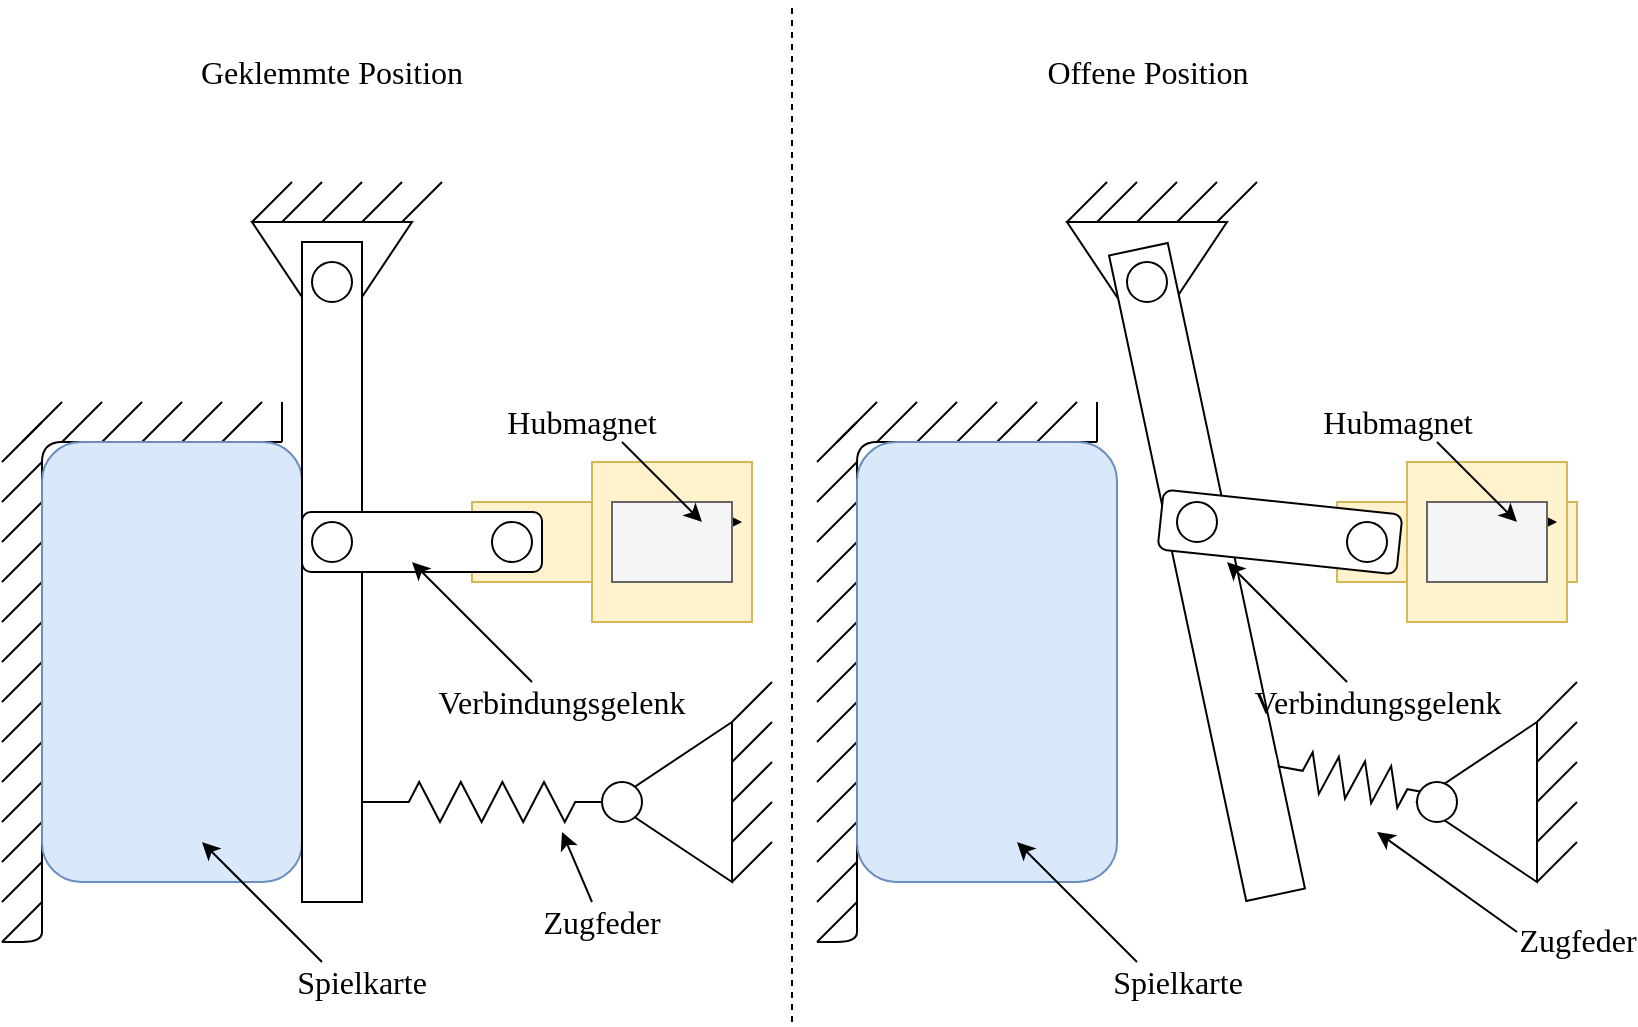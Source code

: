 <mxfile version="12.4.8" type="github" pages="3"><diagram id="UbswhnSL9UCvHkg4Idyq" name="Page-1"><mxGraphModel dx="1742" dy="1086" grid="1" gridSize="10" guides="1" tooltips="1" connect="1" arrows="1" fold="1" page="1" pageScale="1" pageWidth="827" pageHeight="1169" math="0" shadow="0"><root><mxCell id="0"/><mxCell id="1" parent="0"/><mxCell id="UPW-GqDwXBVbN0G4bQvL-1" value="" style="triangle;whiteSpace=wrap;html=1;rotation=-180;fontFamily=Times New Roman;fontSize=16;" vertex="1" parent="1"><mxGeometry x="314" y="400" width="60" height="80" as="geometry"/></mxCell><mxCell id="UPW-GqDwXBVbN0G4bQvL-2" value="" style="endArrow=none;html=1;fontFamily=Times New Roman;fontSize=16;" edge="1" parent="1"><mxGeometry width="50" height="50" relative="1" as="geometry"><mxPoint x="374" y="440" as="sourcePoint"/><mxPoint x="394" y="420" as="targetPoint"/><Array as="points"><mxPoint x="374" y="440"/></Array></mxGeometry></mxCell><mxCell id="UPW-GqDwXBVbN0G4bQvL-3" value="" style="endArrow=none;html=1;fontFamily=Times New Roman;fontSize=16;" edge="1" parent="1"><mxGeometry width="50" height="50" relative="1" as="geometry"><mxPoint x="374" y="460" as="sourcePoint"/><mxPoint x="394" y="440" as="targetPoint"/><Array as="points"><mxPoint x="374" y="460"/><mxPoint x="384" y="450"/></Array></mxGeometry></mxCell><mxCell id="UPW-GqDwXBVbN0G4bQvL-4" value="" style="endArrow=none;html=1;fontFamily=Times New Roman;fontSize=16;" edge="1" parent="1"><mxGeometry width="50" height="50" relative="1" as="geometry"><mxPoint x="374" y="420" as="sourcePoint"/><mxPoint x="394" y="400" as="targetPoint"/><Array as="points"><mxPoint x="374" y="420"/></Array></mxGeometry></mxCell><mxCell id="UPW-GqDwXBVbN0G4bQvL-5" value="" style="endArrow=none;html=1;fontFamily=Times New Roman;fontSize=16;" edge="1" parent="1"><mxGeometry width="50" height="50" relative="1" as="geometry"><mxPoint x="374" y="400" as="sourcePoint"/><mxPoint x="394" y="380" as="targetPoint"/><Array as="points"><mxPoint x="374" y="400"/></Array></mxGeometry></mxCell><mxCell id="UPW-GqDwXBVbN0G4bQvL-6" value="" style="endArrow=none;html=1;fontFamily=Times New Roman;fontSize=16;" edge="1" parent="1"><mxGeometry width="50" height="50" relative="1" as="geometry"><mxPoint x="374" y="480" as="sourcePoint"/><mxPoint x="394" y="460" as="targetPoint"/><Array as="points"><mxPoint x="374" y="480"/><mxPoint x="384" y="470"/></Array></mxGeometry></mxCell><mxCell id="UPW-GqDwXBVbN0G4bQvL-7" value="" style="triangle;whiteSpace=wrap;html=1;rotation=90;fontFamily=Times New Roman;fontSize=16;" vertex="1" parent="1"><mxGeometry x="144" y="140" width="60" height="80" as="geometry"/></mxCell><mxCell id="UPW-GqDwXBVbN0G4bQvL-8" value="" style="endArrow=none;html=1;fontFamily=Times New Roman;fontSize=16;" edge="1" parent="1"><mxGeometry width="50" height="50" relative="1" as="geometry"><mxPoint x="29" y="500" as="sourcePoint"/><mxPoint x="149" y="260" as="targetPoint"/><Array as="points"><mxPoint x="29" y="260"/></Array></mxGeometry></mxCell><mxCell id="UPW-GqDwXBVbN0G4bQvL-9" value="" style="endArrow=none;html=1;fontFamily=Times New Roman;fontSize=16;" edge="1" parent="1"><mxGeometry width="50" height="50" relative="1" as="geometry"><mxPoint x="9" y="510" as="sourcePoint"/><mxPoint x="29" y="490" as="targetPoint"/><Array as="points"><mxPoint x="9" y="510"/></Array></mxGeometry></mxCell><mxCell id="UPW-GqDwXBVbN0G4bQvL-10" value="" style="endArrow=none;html=1;fontFamily=Times New Roman;fontSize=16;" edge="1" parent="1"><mxGeometry width="50" height="50" relative="1" as="geometry"><mxPoint x="9" y="490" as="sourcePoint"/><mxPoint x="29" y="470" as="targetPoint"/><Array as="points"><mxPoint x="9" y="490"/></Array></mxGeometry></mxCell><mxCell id="UPW-GqDwXBVbN0G4bQvL-11" value="" style="endArrow=none;html=1;fontFamily=Times New Roman;fontSize=16;" edge="1" parent="1"><mxGeometry width="50" height="50" relative="1" as="geometry"><mxPoint x="9" y="290" as="sourcePoint"/><mxPoint x="29" y="270" as="targetPoint"/><Array as="points"><mxPoint x="9" y="290"/></Array></mxGeometry></mxCell><mxCell id="UPW-GqDwXBVbN0G4bQvL-12" value="" style="endArrow=none;html=1;fontFamily=Times New Roman;fontSize=16;" edge="1" parent="1"><mxGeometry width="50" height="50" relative="1" as="geometry"><mxPoint x="9" y="310" as="sourcePoint"/><mxPoint x="29" y="290" as="targetPoint"/><Array as="points"><mxPoint x="9" y="310"/></Array></mxGeometry></mxCell><mxCell id="UPW-GqDwXBVbN0G4bQvL-13" value="" style="endArrow=none;html=1;fontFamily=Times New Roman;fontSize=16;" edge="1" parent="1"><mxGeometry width="50" height="50" relative="1" as="geometry"><mxPoint x="9" y="330" as="sourcePoint"/><mxPoint x="29" y="310" as="targetPoint"/><Array as="points"><mxPoint x="9" y="330"/></Array></mxGeometry></mxCell><mxCell id="UPW-GqDwXBVbN0G4bQvL-14" value="" style="endArrow=none;html=1;fontFamily=Times New Roman;fontSize=16;" edge="1" parent="1"><mxGeometry width="50" height="50" relative="1" as="geometry"><mxPoint x="9" y="350" as="sourcePoint"/><mxPoint x="29" y="330" as="targetPoint"/><Array as="points"><mxPoint x="9" y="350"/></Array></mxGeometry></mxCell><mxCell id="UPW-GqDwXBVbN0G4bQvL-15" value="" style="endArrow=none;html=1;fontFamily=Times New Roman;fontSize=16;" edge="1" parent="1"><mxGeometry width="50" height="50" relative="1" as="geometry"><mxPoint x="9" y="370" as="sourcePoint"/><mxPoint x="29" y="350" as="targetPoint"/><Array as="points"><mxPoint x="9" y="370"/></Array></mxGeometry></mxCell><mxCell id="UPW-GqDwXBVbN0G4bQvL-16" value="" style="endArrow=none;html=1;fontFamily=Times New Roman;fontSize=16;" edge="1" parent="1"><mxGeometry width="50" height="50" relative="1" as="geometry"><mxPoint x="9" y="390" as="sourcePoint"/><mxPoint x="29" y="370" as="targetPoint"/><Array as="points"><mxPoint x="9" y="390"/></Array></mxGeometry></mxCell><mxCell id="UPW-GqDwXBVbN0G4bQvL-17" value="" style="endArrow=none;html=1;fontFamily=Times New Roman;fontSize=16;" edge="1" parent="1"><mxGeometry width="50" height="50" relative="1" as="geometry"><mxPoint x="9" y="410" as="sourcePoint"/><mxPoint x="29" y="390" as="targetPoint"/><Array as="points"><mxPoint x="9" y="410"/></Array></mxGeometry></mxCell><mxCell id="UPW-GqDwXBVbN0G4bQvL-18" value="" style="endArrow=none;html=1;fontFamily=Times New Roman;fontSize=16;" edge="1" parent="1"><mxGeometry width="50" height="50" relative="1" as="geometry"><mxPoint x="9" y="430" as="sourcePoint"/><mxPoint x="29" y="410" as="targetPoint"/><Array as="points"><mxPoint x="9" y="430"/></Array></mxGeometry></mxCell><mxCell id="UPW-GqDwXBVbN0G4bQvL-19" value="" style="endArrow=none;html=1;fontFamily=Times New Roman;fontSize=16;" edge="1" parent="1"><mxGeometry width="50" height="50" relative="1" as="geometry"><mxPoint x="9" y="450" as="sourcePoint"/><mxPoint x="29" y="430" as="targetPoint"/><Array as="points"><mxPoint x="9" y="450"/></Array></mxGeometry></mxCell><mxCell id="UPW-GqDwXBVbN0G4bQvL-20" value="" style="endArrow=none;html=1;fontFamily=Times New Roman;fontSize=16;" edge="1" parent="1"><mxGeometry width="50" height="50" relative="1" as="geometry"><mxPoint x="9" y="470" as="sourcePoint"/><mxPoint x="29" y="450" as="targetPoint"/><Array as="points"><mxPoint x="9" y="470"/></Array></mxGeometry></mxCell><mxCell id="UPW-GqDwXBVbN0G4bQvL-21" value="" style="endArrow=none;html=1;fontFamily=Times New Roman;fontSize=16;" edge="1" parent="1"><mxGeometry width="50" height="50" relative="1" as="geometry"><mxPoint x="59" y="260" as="sourcePoint"/><mxPoint x="79" y="240" as="targetPoint"/><Array as="points"><mxPoint x="59" y="260"/></Array></mxGeometry></mxCell><mxCell id="UPW-GqDwXBVbN0G4bQvL-22" value="" style="endArrow=none;html=1;fontFamily=Times New Roman;fontSize=16;" edge="1" parent="1"><mxGeometry width="50" height="50" relative="1" as="geometry"><mxPoint x="39" y="260" as="sourcePoint"/><mxPoint x="59" y="240" as="targetPoint"/><Array as="points"><mxPoint x="39" y="260"/></Array></mxGeometry></mxCell><mxCell id="UPW-GqDwXBVbN0G4bQvL-23" value="" style="endArrow=none;html=1;fontFamily=Times New Roman;fontSize=16;" edge="1" parent="1"><mxGeometry width="50" height="50" relative="1" as="geometry"><mxPoint x="19" y="260" as="sourcePoint"/><mxPoint x="39" y="240" as="targetPoint"/><Array as="points"><mxPoint x="19" y="260"/></Array></mxGeometry></mxCell><mxCell id="UPW-GqDwXBVbN0G4bQvL-24" value="" style="endArrow=none;html=1;fontFamily=Times New Roman;fontSize=16;" edge="1" parent="1"><mxGeometry width="50" height="50" relative="1" as="geometry"><mxPoint x="9" y="270" as="sourcePoint"/><mxPoint x="29" y="250" as="targetPoint"/><Array as="points"><mxPoint x="9" y="270"/></Array></mxGeometry></mxCell><mxCell id="UPW-GqDwXBVbN0G4bQvL-25" value="" style="endArrow=none;html=1;fontFamily=Times New Roman;fontSize=16;" edge="1" parent="1"><mxGeometry width="50" height="50" relative="1" as="geometry"><mxPoint x="79" y="260" as="sourcePoint"/><mxPoint x="99" y="240" as="targetPoint"/><Array as="points"><mxPoint x="79" y="260"/></Array></mxGeometry></mxCell><mxCell id="UPW-GqDwXBVbN0G4bQvL-26" value="" style="endArrow=none;html=1;fontFamily=Times New Roman;fontSize=16;" edge="1" parent="1"><mxGeometry width="50" height="50" relative="1" as="geometry"><mxPoint x="99" y="260" as="sourcePoint"/><mxPoint x="119" y="240" as="targetPoint"/><Array as="points"><mxPoint x="99" y="260"/></Array></mxGeometry></mxCell><mxCell id="UPW-GqDwXBVbN0G4bQvL-27" value="" style="endArrow=none;html=1;fontFamily=Times New Roman;fontSize=16;" edge="1" parent="1"><mxGeometry width="50" height="50" relative="1" as="geometry"><mxPoint x="119" y="260" as="sourcePoint"/><mxPoint x="139" y="240" as="targetPoint"/><Array as="points"><mxPoint x="119" y="260"/></Array></mxGeometry></mxCell><mxCell id="UPW-GqDwXBVbN0G4bQvL-28" value="" style="endArrow=none;html=1;fontFamily=Times New Roman;fontSize=16;" edge="1" parent="1"><mxGeometry width="50" height="50" relative="1" as="geometry"><mxPoint x="149" y="260" as="sourcePoint"/><mxPoint x="149" y="240" as="targetPoint"/></mxGeometry></mxCell><mxCell id="UPW-GqDwXBVbN0G4bQvL-29" value="" style="endArrow=none;html=1;fontFamily=Times New Roman;fontSize=16;" edge="1" parent="1"><mxGeometry width="50" height="50" relative="1" as="geometry"><mxPoint x="9" y="510" as="sourcePoint"/><mxPoint x="29" y="500" as="targetPoint"/><Array as="points"><mxPoint x="29" y="510"/></Array></mxGeometry></mxCell><mxCell id="UPW-GqDwXBVbN0G4bQvL-30" value="" style="rounded=1;whiteSpace=wrap;html=1;fillColor=#dae8fc;strokeColor=#6c8ebf;fontFamily=Times New Roman;fontSize=16;" vertex="1" parent="1"><mxGeometry x="29" y="260" width="130" height="220" as="geometry"/></mxCell><mxCell id="UPW-GqDwXBVbN0G4bQvL-31" value="" style="rounded=0;whiteSpace=wrap;html=1;fontFamily=Times New Roman;fontSize=16;" vertex="1" parent="1"><mxGeometry x="159" y="160" width="30" height="330" as="geometry"/></mxCell><mxCell id="UPW-GqDwXBVbN0G4bQvL-32" value="" style="ellipse;whiteSpace=wrap;html=1;aspect=fixed;fontFamily=Times New Roman;fontSize=16;" vertex="1" parent="1"><mxGeometry x="164" y="170" width="20" height="20" as="geometry"/></mxCell><mxCell id="UPW-GqDwXBVbN0G4bQvL-33" value="" style="endArrow=none;html=1;fontFamily=Times New Roman;fontSize=16;" edge="1" parent="1"><mxGeometry width="50" height="50" relative="1" as="geometry"><mxPoint x="134" y="150" as="sourcePoint"/><mxPoint x="154" y="130" as="targetPoint"/><Array as="points"><mxPoint x="134" y="150"/><mxPoint x="144" y="140"/></Array></mxGeometry></mxCell><mxCell id="UPW-GqDwXBVbN0G4bQvL-34" value="" style="endArrow=none;html=1;fontFamily=Times New Roman;fontSize=16;" edge="1" parent="1"><mxGeometry width="50" height="50" relative="1" as="geometry"><mxPoint x="189" y="150" as="sourcePoint"/><mxPoint x="209" y="130" as="targetPoint"/><Array as="points"><mxPoint x="189" y="150"/></Array></mxGeometry></mxCell><mxCell id="UPW-GqDwXBVbN0G4bQvL-35" value="" style="endArrow=none;html=1;fontFamily=Times New Roman;fontSize=16;" edge="1" parent="1"><mxGeometry width="50" height="50" relative="1" as="geometry"><mxPoint x="149" y="150" as="sourcePoint"/><mxPoint x="169" y="130" as="targetPoint"/><Array as="points"><mxPoint x="149" y="150"/></Array></mxGeometry></mxCell><mxCell id="UPW-GqDwXBVbN0G4bQvL-36" value="" style="endArrow=none;html=1;fontFamily=Times New Roman;fontSize=16;" edge="1" parent="1"><mxGeometry width="50" height="50" relative="1" as="geometry"><mxPoint x="169" y="150" as="sourcePoint"/><mxPoint x="189" y="130" as="targetPoint"/><Array as="points"><mxPoint x="169" y="150"/></Array></mxGeometry></mxCell><mxCell id="UPW-GqDwXBVbN0G4bQvL-37" value="" style="endArrow=none;html=1;fontFamily=Times New Roman;fontSize=16;" edge="1" parent="1"><mxGeometry width="50" height="50" relative="1" as="geometry"><mxPoint x="209" y="150" as="sourcePoint"/><mxPoint x="229" y="130" as="targetPoint"/><Array as="points"><mxPoint x="209" y="150"/><mxPoint x="219" y="140"/></Array></mxGeometry></mxCell><mxCell id="UPW-GqDwXBVbN0G4bQvL-38" value="" style="rounded=0;whiteSpace=wrap;html=1;fillColor=#fff2cc;strokeColor=#d6b656;fontFamily=Times New Roman;fontSize=16;" vertex="1" parent="1"><mxGeometry x="244" y="290" width="120" height="40" as="geometry"/></mxCell><mxCell id="UPW-GqDwXBVbN0G4bQvL-39" value="" style="whiteSpace=wrap;html=1;aspect=fixed;fillColor=#fff2cc;strokeColor=#d6b656;fontFamily=Times New Roman;fontSize=16;" vertex="1" parent="1"><mxGeometry x="304" y="270" width="80" height="80" as="geometry"/></mxCell><mxCell id="UPW-GqDwXBVbN0G4bQvL-40" style="edgeStyle=orthogonalEdgeStyle;rounded=0;orthogonalLoop=1;jettySize=auto;html=1;exitX=1;exitY=0.25;exitDx=0;exitDy=0;entryX=0.938;entryY=0.375;entryDx=0;entryDy=0;entryPerimeter=0;fontFamily=Times New Roman;fontSize=16;" edge="1" parent="1" source="UPW-GqDwXBVbN0G4bQvL-41" target="UPW-GqDwXBVbN0G4bQvL-39"><mxGeometry relative="1" as="geometry"/></mxCell><mxCell id="UPW-GqDwXBVbN0G4bQvL-41" value="" style="rounded=0;whiteSpace=wrap;html=1;fillColor=#f5f5f5;strokeColor=#666666;fontColor=#333333;fontFamily=Times New Roman;fontSize=16;" vertex="1" parent="1"><mxGeometry x="314" y="290" width="60" height="40" as="geometry"/></mxCell><mxCell id="UPW-GqDwXBVbN0G4bQvL-42" value="" style="verticalLabelPosition=bottom;shadow=0;dashed=0;align=center;fillColor=#ffffff;html=1;verticalAlign=top;strokeWidth=1;shape=mxgraph.electrical.resistors.resistor_2;fontFamily=Times New Roman;fontSize=16;" vertex="1" parent="1"><mxGeometry x="189" y="430" width="130" height="20" as="geometry"/></mxCell><mxCell id="UPW-GqDwXBVbN0G4bQvL-43" value="" style="endArrow=classic;html=1;fontFamily=Times New Roman;fontSize=16;" edge="1" parent="1"><mxGeometry width="50" height="50" relative="1" as="geometry"><mxPoint x="319" y="260" as="sourcePoint"/><mxPoint x="359" y="300" as="targetPoint"/></mxGeometry></mxCell><mxCell id="UPW-GqDwXBVbN0G4bQvL-44" value="Hubmagnet" style="text;html=1;strokeColor=none;fillColor=none;align=center;verticalAlign=middle;whiteSpace=wrap;rounded=0;fontFamily=Times New Roman;fontSize=16;" vertex="1" parent="1"><mxGeometry x="279" y="240" width="40" height="20" as="geometry"/></mxCell><mxCell id="UPW-GqDwXBVbN0G4bQvL-45" value="" style="endArrow=classic;html=1;fontFamily=Times New Roman;fontSize=16;" edge="1" parent="1"><mxGeometry width="50" height="50" relative="1" as="geometry"><mxPoint x="304" y="490" as="sourcePoint"/><mxPoint x="289" y="455" as="targetPoint"/></mxGeometry></mxCell><mxCell id="UPW-GqDwXBVbN0G4bQvL-46" value="Zugfeder&lt;br style=&quot;font-size: 16px;&quot;&gt;" style="text;html=1;strokeColor=none;fillColor=none;align=center;verticalAlign=middle;whiteSpace=wrap;rounded=0;fontFamily=Times New Roman;fontSize=16;" vertex="1" parent="1"><mxGeometry x="289" y="490" width="40" height="20" as="geometry"/></mxCell><mxCell id="UPW-GqDwXBVbN0G4bQvL-47" value="" style="endArrow=classic;html=1;fontFamily=Times New Roman;fontSize=16;" edge="1" parent="1"><mxGeometry width="50" height="50" relative="1" as="geometry"><mxPoint x="169" y="520" as="sourcePoint"/><mxPoint x="109" y="460" as="targetPoint"/></mxGeometry></mxCell><mxCell id="UPW-GqDwXBVbN0G4bQvL-48" value="Spielkarte&lt;br style=&quot;font-size: 16px;&quot;&gt;" style="text;html=1;strokeColor=none;fillColor=none;align=center;verticalAlign=middle;whiteSpace=wrap;rounded=0;fontFamily=Times New Roman;fontSize=16;" vertex="1" parent="1"><mxGeometry x="169" y="520" width="40" height="20" as="geometry"/></mxCell><mxCell id="UPW-GqDwXBVbN0G4bQvL-49" value="" style="rounded=1;whiteSpace=wrap;html=1;strokeWidth=1;fontFamily=Times New Roman;fontSize=16;" vertex="1" parent="1"><mxGeometry x="159" y="295" width="120" height="30" as="geometry"/></mxCell><mxCell id="UPW-GqDwXBVbN0G4bQvL-50" value="" style="ellipse;whiteSpace=wrap;html=1;aspect=fixed;fontFamily=Times New Roman;fontSize=16;" vertex="1" parent="1"><mxGeometry x="254" y="300" width="20" height="20" as="geometry"/></mxCell><mxCell id="UPW-GqDwXBVbN0G4bQvL-51" value="" style="ellipse;whiteSpace=wrap;html=1;aspect=fixed;fontFamily=Times New Roman;fontSize=16;" vertex="1" parent="1"><mxGeometry x="164" y="300" width="20" height="20" as="geometry"/></mxCell><mxCell id="UPW-GqDwXBVbN0G4bQvL-52" value="" style="endArrow=classic;html=1;fontFamily=Times New Roman;fontSize=16;" edge="1" parent="1"><mxGeometry width="50" height="50" relative="1" as="geometry"><mxPoint x="274" y="380" as="sourcePoint"/><mxPoint x="214" y="320" as="targetPoint"/></mxGeometry></mxCell><mxCell id="UPW-GqDwXBVbN0G4bQvL-53" value="Verbindungsgelenk&lt;br style=&quot;font-size: 16px;&quot;&gt;" style="text;html=1;strokeColor=none;fillColor=none;align=center;verticalAlign=middle;whiteSpace=wrap;rounded=0;fontFamily=Times New Roman;fontSize=16;" vertex="1" parent="1"><mxGeometry x="269" y="380" width="40" height="20" as="geometry"/></mxCell><mxCell id="UPW-GqDwXBVbN0G4bQvL-54" value="" style="ellipse;whiteSpace=wrap;html=1;aspect=fixed;fontFamily=Times New Roman;fontSize=16;" vertex="1" parent="1"><mxGeometry x="309" y="430" width="20" height="20" as="geometry"/></mxCell><mxCell id="UPW-GqDwXBVbN0G4bQvL-55" value="" style="triangle;whiteSpace=wrap;html=1;rotation=-180;fontFamily=Times New Roman;fontSize=16;" vertex="1" parent="1"><mxGeometry x="716.5" y="400" width="60" height="80" as="geometry"/></mxCell><mxCell id="UPW-GqDwXBVbN0G4bQvL-56" value="" style="endArrow=none;html=1;fontFamily=Times New Roman;fontSize=16;" edge="1" parent="1"><mxGeometry width="50" height="50" relative="1" as="geometry"><mxPoint x="776.5" y="440" as="sourcePoint"/><mxPoint x="796.5" y="420" as="targetPoint"/><Array as="points"><mxPoint x="776.5" y="440"/></Array></mxGeometry></mxCell><mxCell id="UPW-GqDwXBVbN0G4bQvL-57" value="" style="endArrow=none;html=1;fontFamily=Times New Roman;fontSize=16;" edge="1" parent="1"><mxGeometry width="50" height="50" relative="1" as="geometry"><mxPoint x="776.5" y="460" as="sourcePoint"/><mxPoint x="796.5" y="440" as="targetPoint"/><Array as="points"><mxPoint x="776.5" y="460"/><mxPoint x="786.5" y="450"/></Array></mxGeometry></mxCell><mxCell id="UPW-GqDwXBVbN0G4bQvL-58" value="" style="endArrow=none;html=1;fontFamily=Times New Roman;fontSize=16;" edge="1" parent="1"><mxGeometry width="50" height="50" relative="1" as="geometry"><mxPoint x="776.5" y="420" as="sourcePoint"/><mxPoint x="796.5" y="400" as="targetPoint"/><Array as="points"><mxPoint x="776.5" y="420"/></Array></mxGeometry></mxCell><mxCell id="UPW-GqDwXBVbN0G4bQvL-59" value="" style="endArrow=none;html=1;fontFamily=Times New Roman;fontSize=16;" edge="1" parent="1"><mxGeometry width="50" height="50" relative="1" as="geometry"><mxPoint x="776.5" y="400" as="sourcePoint"/><mxPoint x="796.5" y="380" as="targetPoint"/><Array as="points"><mxPoint x="776.5" y="400"/></Array></mxGeometry></mxCell><mxCell id="UPW-GqDwXBVbN0G4bQvL-60" value="" style="endArrow=none;html=1;fontFamily=Times New Roman;fontSize=16;" edge="1" parent="1"><mxGeometry width="50" height="50" relative="1" as="geometry"><mxPoint x="776.5" y="480" as="sourcePoint"/><mxPoint x="796.5" y="460" as="targetPoint"/><Array as="points"><mxPoint x="776.5" y="480"/><mxPoint x="786.5" y="470"/></Array></mxGeometry></mxCell><mxCell id="UPW-GqDwXBVbN0G4bQvL-61" value="" style="triangle;whiteSpace=wrap;html=1;rotation=90;fontFamily=Times New Roman;fontSize=16;" vertex="1" parent="1"><mxGeometry x="551.5" y="140" width="60" height="80" as="geometry"/></mxCell><mxCell id="UPW-GqDwXBVbN0G4bQvL-62" value="" style="endArrow=none;html=1;fontFamily=Times New Roman;fontSize=16;" edge="1" parent="1"><mxGeometry width="50" height="50" relative="1" as="geometry"><mxPoint x="436.5" y="500" as="sourcePoint"/><mxPoint x="556.5" y="260" as="targetPoint"/><Array as="points"><mxPoint x="436.5" y="260"/></Array></mxGeometry></mxCell><mxCell id="UPW-GqDwXBVbN0G4bQvL-63" value="" style="endArrow=none;html=1;fontFamily=Times New Roman;fontSize=16;" edge="1" parent="1"><mxGeometry width="50" height="50" relative="1" as="geometry"><mxPoint x="416.5" y="510" as="sourcePoint"/><mxPoint x="436.5" y="490" as="targetPoint"/><Array as="points"><mxPoint x="416.5" y="510"/></Array></mxGeometry></mxCell><mxCell id="UPW-GqDwXBVbN0G4bQvL-64" value="" style="endArrow=none;html=1;fontFamily=Times New Roman;fontSize=16;" edge="1" parent="1"><mxGeometry width="50" height="50" relative="1" as="geometry"><mxPoint x="416.5" y="490" as="sourcePoint"/><mxPoint x="436.5" y="470" as="targetPoint"/><Array as="points"><mxPoint x="416.5" y="490"/></Array></mxGeometry></mxCell><mxCell id="UPW-GqDwXBVbN0G4bQvL-65" value="" style="endArrow=none;html=1;fontFamily=Times New Roman;fontSize=16;" edge="1" parent="1"><mxGeometry width="50" height="50" relative="1" as="geometry"><mxPoint x="416.5" y="290" as="sourcePoint"/><mxPoint x="436.5" y="270" as="targetPoint"/><Array as="points"><mxPoint x="416.5" y="290"/></Array></mxGeometry></mxCell><mxCell id="UPW-GqDwXBVbN0G4bQvL-66" value="" style="endArrow=none;html=1;fontFamily=Times New Roman;fontSize=16;" edge="1" parent="1"><mxGeometry width="50" height="50" relative="1" as="geometry"><mxPoint x="416.5" y="310" as="sourcePoint"/><mxPoint x="436.5" y="290" as="targetPoint"/><Array as="points"><mxPoint x="416.5" y="310"/></Array></mxGeometry></mxCell><mxCell id="UPW-GqDwXBVbN0G4bQvL-67" value="" style="endArrow=none;html=1;fontFamily=Times New Roman;fontSize=16;" edge="1" parent="1"><mxGeometry width="50" height="50" relative="1" as="geometry"><mxPoint x="416.5" y="330" as="sourcePoint"/><mxPoint x="436.5" y="310" as="targetPoint"/><Array as="points"><mxPoint x="416.5" y="330"/></Array></mxGeometry></mxCell><mxCell id="UPW-GqDwXBVbN0G4bQvL-68" value="" style="endArrow=none;html=1;fontFamily=Times New Roman;fontSize=16;" edge="1" parent="1"><mxGeometry width="50" height="50" relative="1" as="geometry"><mxPoint x="416.5" y="350" as="sourcePoint"/><mxPoint x="436.5" y="330" as="targetPoint"/><Array as="points"><mxPoint x="416.5" y="350"/></Array></mxGeometry></mxCell><mxCell id="UPW-GqDwXBVbN0G4bQvL-69" value="" style="endArrow=none;html=1;fontFamily=Times New Roman;fontSize=16;" edge="1" parent="1"><mxGeometry width="50" height="50" relative="1" as="geometry"><mxPoint x="416.5" y="370" as="sourcePoint"/><mxPoint x="436.5" y="350" as="targetPoint"/><Array as="points"><mxPoint x="416.5" y="370"/></Array></mxGeometry></mxCell><mxCell id="UPW-GqDwXBVbN0G4bQvL-70" value="" style="endArrow=none;html=1;fontFamily=Times New Roman;fontSize=16;" edge="1" parent="1"><mxGeometry width="50" height="50" relative="1" as="geometry"><mxPoint x="416.5" y="390" as="sourcePoint"/><mxPoint x="436.5" y="370" as="targetPoint"/><Array as="points"><mxPoint x="416.5" y="390"/></Array></mxGeometry></mxCell><mxCell id="UPW-GqDwXBVbN0G4bQvL-71" value="" style="endArrow=none;html=1;fontFamily=Times New Roman;fontSize=16;" edge="1" parent="1"><mxGeometry width="50" height="50" relative="1" as="geometry"><mxPoint x="416.5" y="410" as="sourcePoint"/><mxPoint x="436.5" y="390" as="targetPoint"/><Array as="points"><mxPoint x="416.5" y="410"/></Array></mxGeometry></mxCell><mxCell id="UPW-GqDwXBVbN0G4bQvL-72" value="" style="endArrow=none;html=1;fontFamily=Times New Roman;fontSize=16;" edge="1" parent="1"><mxGeometry width="50" height="50" relative="1" as="geometry"><mxPoint x="416.5" y="430" as="sourcePoint"/><mxPoint x="436.5" y="410" as="targetPoint"/><Array as="points"><mxPoint x="416.5" y="430"/></Array></mxGeometry></mxCell><mxCell id="UPW-GqDwXBVbN0G4bQvL-73" value="" style="endArrow=none;html=1;fontFamily=Times New Roman;fontSize=16;" edge="1" parent="1"><mxGeometry width="50" height="50" relative="1" as="geometry"><mxPoint x="416.5" y="450" as="sourcePoint"/><mxPoint x="436.5" y="430" as="targetPoint"/><Array as="points"><mxPoint x="416.5" y="450"/></Array></mxGeometry></mxCell><mxCell id="UPW-GqDwXBVbN0G4bQvL-74" value="" style="endArrow=none;html=1;fontFamily=Times New Roman;fontSize=16;" edge="1" parent="1"><mxGeometry width="50" height="50" relative="1" as="geometry"><mxPoint x="416.5" y="470" as="sourcePoint"/><mxPoint x="436.5" y="450" as="targetPoint"/><Array as="points"><mxPoint x="416.5" y="470"/></Array></mxGeometry></mxCell><mxCell id="UPW-GqDwXBVbN0G4bQvL-75" value="" style="endArrow=none;html=1;fontFamily=Times New Roman;fontSize=16;" edge="1" parent="1"><mxGeometry width="50" height="50" relative="1" as="geometry"><mxPoint x="466.5" y="260" as="sourcePoint"/><mxPoint x="486.5" y="240" as="targetPoint"/><Array as="points"><mxPoint x="466.5" y="260"/></Array></mxGeometry></mxCell><mxCell id="UPW-GqDwXBVbN0G4bQvL-76" value="" style="endArrow=none;html=1;fontFamily=Times New Roman;fontSize=16;" edge="1" parent="1"><mxGeometry width="50" height="50" relative="1" as="geometry"><mxPoint x="446.5" y="260" as="sourcePoint"/><mxPoint x="466.5" y="240" as="targetPoint"/><Array as="points"><mxPoint x="446.5" y="260"/></Array></mxGeometry></mxCell><mxCell id="UPW-GqDwXBVbN0G4bQvL-77" value="" style="endArrow=none;html=1;fontFamily=Times New Roman;fontSize=16;" edge="1" parent="1"><mxGeometry width="50" height="50" relative="1" as="geometry"><mxPoint x="426.5" y="260" as="sourcePoint"/><mxPoint x="446.5" y="240" as="targetPoint"/><Array as="points"><mxPoint x="426.5" y="260"/></Array></mxGeometry></mxCell><mxCell id="UPW-GqDwXBVbN0G4bQvL-78" value="" style="endArrow=none;html=1;fontFamily=Times New Roman;fontSize=16;" edge="1" parent="1"><mxGeometry width="50" height="50" relative="1" as="geometry"><mxPoint x="416.5" y="270" as="sourcePoint"/><mxPoint x="436.5" y="250" as="targetPoint"/><Array as="points"><mxPoint x="416.5" y="270"/></Array></mxGeometry></mxCell><mxCell id="UPW-GqDwXBVbN0G4bQvL-79" value="" style="endArrow=none;html=1;fontFamily=Times New Roman;fontSize=16;" edge="1" parent="1"><mxGeometry width="50" height="50" relative="1" as="geometry"><mxPoint x="486.5" y="260" as="sourcePoint"/><mxPoint x="506.5" y="240" as="targetPoint"/><Array as="points"><mxPoint x="486.5" y="260"/></Array></mxGeometry></mxCell><mxCell id="UPW-GqDwXBVbN0G4bQvL-80" value="" style="endArrow=none;html=1;fontFamily=Times New Roman;fontSize=16;" edge="1" parent="1"><mxGeometry width="50" height="50" relative="1" as="geometry"><mxPoint x="506.5" y="260" as="sourcePoint"/><mxPoint x="526.5" y="240" as="targetPoint"/><Array as="points"><mxPoint x="506.5" y="260"/></Array></mxGeometry></mxCell><mxCell id="UPW-GqDwXBVbN0G4bQvL-81" value="" style="endArrow=none;html=1;fontFamily=Times New Roman;fontSize=16;" edge="1" parent="1"><mxGeometry width="50" height="50" relative="1" as="geometry"><mxPoint x="526.5" y="260" as="sourcePoint"/><mxPoint x="546.5" y="240" as="targetPoint"/><Array as="points"><mxPoint x="526.5" y="260"/></Array></mxGeometry></mxCell><mxCell id="UPW-GqDwXBVbN0G4bQvL-82" value="" style="endArrow=none;html=1;fontFamily=Times New Roman;fontSize=16;" edge="1" parent="1"><mxGeometry width="50" height="50" relative="1" as="geometry"><mxPoint x="556.5" y="260" as="sourcePoint"/><mxPoint x="556.5" y="240" as="targetPoint"/></mxGeometry></mxCell><mxCell id="UPW-GqDwXBVbN0G4bQvL-83" value="" style="endArrow=none;html=1;fontFamily=Times New Roman;fontSize=16;" edge="1" parent="1"><mxGeometry width="50" height="50" relative="1" as="geometry"><mxPoint x="416.5" y="510" as="sourcePoint"/><mxPoint x="436.5" y="500" as="targetPoint"/><Array as="points"><mxPoint x="436.5" y="510"/></Array></mxGeometry></mxCell><mxCell id="UPW-GqDwXBVbN0G4bQvL-84" value="" style="rounded=1;whiteSpace=wrap;html=1;fillColor=#dae8fc;strokeColor=#6c8ebf;fontFamily=Times New Roman;fontSize=16;" vertex="1" parent="1"><mxGeometry x="436.5" y="260" width="130" height="220" as="geometry"/></mxCell><mxCell id="UPW-GqDwXBVbN0G4bQvL-85" value="" style="rounded=0;whiteSpace=wrap;html=1;rotation=-12;fontFamily=Times New Roman;fontSize=16;" vertex="1" parent="1"><mxGeometry x="596.5" y="160" width="30" height="330" as="geometry"/></mxCell><mxCell id="UPW-GqDwXBVbN0G4bQvL-86" value="" style="ellipse;whiteSpace=wrap;html=1;aspect=fixed;fontFamily=Times New Roman;fontSize=16;" vertex="1" parent="1"><mxGeometry x="571.5" y="170" width="20" height="20" as="geometry"/></mxCell><mxCell id="UPW-GqDwXBVbN0G4bQvL-87" value="" style="endArrow=none;html=1;fontFamily=Times New Roman;fontSize=16;" edge="1" parent="1"><mxGeometry width="50" height="50" relative="1" as="geometry"><mxPoint x="541.5" y="150" as="sourcePoint"/><mxPoint x="561.5" y="130" as="targetPoint"/><Array as="points"><mxPoint x="541.5" y="150"/><mxPoint x="551.5" y="140"/></Array></mxGeometry></mxCell><mxCell id="UPW-GqDwXBVbN0G4bQvL-88" value="" style="endArrow=none;html=1;fontFamily=Times New Roman;fontSize=16;" edge="1" parent="1"><mxGeometry width="50" height="50" relative="1" as="geometry"><mxPoint x="596.5" y="150" as="sourcePoint"/><mxPoint x="616.5" y="130" as="targetPoint"/><Array as="points"><mxPoint x="596.5" y="150"/></Array></mxGeometry></mxCell><mxCell id="UPW-GqDwXBVbN0G4bQvL-89" value="" style="endArrow=none;html=1;fontFamily=Times New Roman;fontSize=16;" edge="1" parent="1"><mxGeometry width="50" height="50" relative="1" as="geometry"><mxPoint x="556.5" y="150" as="sourcePoint"/><mxPoint x="576.5" y="130" as="targetPoint"/><Array as="points"><mxPoint x="556.5" y="150"/></Array></mxGeometry></mxCell><mxCell id="UPW-GqDwXBVbN0G4bQvL-90" value="" style="endArrow=none;html=1;fontFamily=Times New Roman;fontSize=16;" edge="1" parent="1"><mxGeometry width="50" height="50" relative="1" as="geometry"><mxPoint x="576.5" y="150" as="sourcePoint"/><mxPoint x="596.5" y="130" as="targetPoint"/><Array as="points"><mxPoint x="576.5" y="150"/></Array></mxGeometry></mxCell><mxCell id="UPW-GqDwXBVbN0G4bQvL-91" value="" style="endArrow=none;html=1;fontFamily=Times New Roman;fontSize=16;" edge="1" parent="1"><mxGeometry width="50" height="50" relative="1" as="geometry"><mxPoint x="616.5" y="150" as="sourcePoint"/><mxPoint x="636.5" y="130" as="targetPoint"/><Array as="points"><mxPoint x="616.5" y="150"/><mxPoint x="626.5" y="140"/></Array></mxGeometry></mxCell><mxCell id="UPW-GqDwXBVbN0G4bQvL-92" value="" style="rounded=0;whiteSpace=wrap;html=1;fillColor=#fff2cc;strokeColor=#d6b656;fontFamily=Times New Roman;fontSize=16;" vertex="1" parent="1"><mxGeometry x="676.5" y="290" width="120" height="40" as="geometry"/></mxCell><mxCell id="UPW-GqDwXBVbN0G4bQvL-93" value="" style="whiteSpace=wrap;html=1;aspect=fixed;fillColor=#fff2cc;strokeColor=#d6b656;fontFamily=Times New Roman;fontSize=16;" vertex="1" parent="1"><mxGeometry x="711.5" y="270" width="80" height="80" as="geometry"/></mxCell><mxCell id="UPW-GqDwXBVbN0G4bQvL-94" style="edgeStyle=orthogonalEdgeStyle;rounded=0;orthogonalLoop=1;jettySize=auto;html=1;exitX=1;exitY=0.25;exitDx=0;exitDy=0;entryX=0.938;entryY=0.375;entryDx=0;entryDy=0;entryPerimeter=0;fontFamily=Times New Roman;fontSize=16;" edge="1" parent="1" source="UPW-GqDwXBVbN0G4bQvL-95" target="UPW-GqDwXBVbN0G4bQvL-93"><mxGeometry relative="1" as="geometry"/></mxCell><mxCell id="UPW-GqDwXBVbN0G4bQvL-95" value="" style="rounded=0;whiteSpace=wrap;html=1;fillColor=#f5f5f5;strokeColor=#666666;fontColor=#333333;fontFamily=Times New Roman;fontSize=16;" vertex="1" parent="1"><mxGeometry x="721.5" y="290" width="60" height="40" as="geometry"/></mxCell><mxCell id="UPW-GqDwXBVbN0G4bQvL-96" value="" style="verticalLabelPosition=bottom;shadow=0;dashed=0;align=center;fillColor=#ffffff;html=1;verticalAlign=top;strokeWidth=1;shape=mxgraph.electrical.resistors.resistor_2;rotation=10;fontFamily=Times New Roman;fontSize=16;" vertex="1" parent="1"><mxGeometry x="644" y="419" width="83" height="20" as="geometry"/></mxCell><mxCell id="UPW-GqDwXBVbN0G4bQvL-97" value="" style="endArrow=classic;html=1;fontFamily=Times New Roman;fontSize=16;" edge="1" parent="1"><mxGeometry width="50" height="50" relative="1" as="geometry"><mxPoint x="726.5" y="260" as="sourcePoint"/><mxPoint x="766.5" y="300" as="targetPoint"/></mxGeometry></mxCell><mxCell id="UPW-GqDwXBVbN0G4bQvL-98" value="Hubmagnet" style="text;html=1;strokeColor=none;fillColor=none;align=center;verticalAlign=middle;whiteSpace=wrap;rounded=0;fontFamily=Times New Roman;fontSize=16;" vertex="1" parent="1"><mxGeometry x="686.5" y="240" width="40" height="20" as="geometry"/></mxCell><mxCell id="UPW-GqDwXBVbN0G4bQvL-99" value="" style="endArrow=classic;html=1;fontFamily=Times New Roman;fontSize=16;" edge="1" parent="1"><mxGeometry width="50" height="50" relative="1" as="geometry"><mxPoint x="766.5" y="505" as="sourcePoint"/><mxPoint x="696.5" y="455" as="targetPoint"/></mxGeometry></mxCell><mxCell id="UPW-GqDwXBVbN0G4bQvL-100" value="Zugfeder&lt;br style=&quot;font-size: 16px;&quot;&gt;" style="text;html=1;strokeColor=none;fillColor=none;align=center;verticalAlign=middle;whiteSpace=wrap;rounded=0;fontFamily=Times New Roman;fontSize=16;" vertex="1" parent="1"><mxGeometry x="776.5" y="499" width="40" height="20" as="geometry"/></mxCell><mxCell id="UPW-GqDwXBVbN0G4bQvL-101" value="" style="endArrow=classic;html=1;fontFamily=Times New Roman;fontSize=16;" edge="1" parent="1"><mxGeometry width="50" height="50" relative="1" as="geometry"><mxPoint x="576.5" y="520" as="sourcePoint"/><mxPoint x="516.5" y="460" as="targetPoint"/></mxGeometry></mxCell><mxCell id="UPW-GqDwXBVbN0G4bQvL-102" value="Spielkarte&lt;br style=&quot;font-size: 16px;&quot;&gt;" style="text;html=1;strokeColor=none;fillColor=none;align=center;verticalAlign=middle;whiteSpace=wrap;rounded=0;fontFamily=Times New Roman;fontSize=16;" vertex="1" parent="1"><mxGeometry x="576.5" y="520" width="40" height="20" as="geometry"/></mxCell><mxCell id="UPW-GqDwXBVbN0G4bQvL-103" value="" style="rounded=1;whiteSpace=wrap;html=1;strokeWidth=1;rotation=276;direction=south;shadow=0;comic=0;glass=0;imageAspect=0;fontFamily=Times New Roman;fontSize=16;" vertex="1" parent="1"><mxGeometry x="633" y="245" width="30" height="120" as="geometry"/></mxCell><mxCell id="UPW-GqDwXBVbN0G4bQvL-104" value="" style="ellipse;whiteSpace=wrap;html=1;aspect=fixed;fontFamily=Times New Roman;fontSize=16;" vertex="1" parent="1"><mxGeometry x="681.5" y="300" width="20" height="20" as="geometry"/></mxCell><mxCell id="UPW-GqDwXBVbN0G4bQvL-105" value="" style="ellipse;whiteSpace=wrap;html=1;aspect=fixed;fontFamily=Times New Roman;fontSize=16;" vertex="1" parent="1"><mxGeometry x="596.5" y="290" width="20" height="20" as="geometry"/></mxCell><mxCell id="UPW-GqDwXBVbN0G4bQvL-106" value="" style="endArrow=classic;html=1;fontFamily=Times New Roman;fontSize=16;" edge="1" parent="1"><mxGeometry width="50" height="50" relative="1" as="geometry"><mxPoint x="681.5" y="380" as="sourcePoint"/><mxPoint x="621.5" y="320" as="targetPoint"/></mxGeometry></mxCell><mxCell id="UPW-GqDwXBVbN0G4bQvL-107" value="Verbindungsgelenk&lt;br style=&quot;font-size: 16px;&quot;&gt;" style="text;html=1;strokeColor=none;fillColor=none;align=center;verticalAlign=middle;whiteSpace=wrap;rounded=0;fontFamily=Times New Roman;fontSize=16;" vertex="1" parent="1"><mxGeometry x="676.5" y="380" width="40" height="20" as="geometry"/></mxCell><mxCell id="UPW-GqDwXBVbN0G4bQvL-108" value="" style="ellipse;whiteSpace=wrap;html=1;aspect=fixed;fontFamily=Times New Roman;fontSize=16;" vertex="1" parent="1"><mxGeometry x="716.5" y="430" width="20" height="20" as="geometry"/></mxCell><mxCell id="UPW-GqDwXBVbN0G4bQvL-109" value="" style="endArrow=none;dashed=1;html=1;fontFamily=Times New Roman;fontSize=16;" edge="1" parent="1"><mxGeometry width="50" height="50" relative="1" as="geometry"><mxPoint x="404" y="550" as="sourcePoint"/><mxPoint x="404" y="40" as="targetPoint"/></mxGeometry></mxCell><mxCell id="UPW-GqDwXBVbN0G4bQvL-110" value="" style="rounded=0;whiteSpace=wrap;html=1;strokeColor=#FFFFFF;rotation=-10;direction=south;fontFamily=Times New Roman;fontSize=16;" vertex="1" parent="1"><mxGeometry x="626.5" y="419" width="20" height="10" as="geometry"/></mxCell><mxCell id="o8f8e_JbgIuU95IzMYM4-1" value="Geklemmte Position" style="text;html=1;strokeColor=none;fillColor=none;align=center;verticalAlign=middle;whiteSpace=wrap;rounded=0;fontFamily=Times New Roman;fontSize=16;" vertex="1" parent="1"><mxGeometry x="104" y="60" width="140" height="30" as="geometry"/></mxCell><mxCell id="o8f8e_JbgIuU95IzMYM4-2" value="Offene Position" style="text;html=1;strokeColor=none;fillColor=none;align=center;verticalAlign=middle;whiteSpace=wrap;rounded=0;fontFamily=Times New Roman;fontSize=16;" vertex="1" parent="1"><mxGeometry x="511.5" y="60" width="140" height="30" as="geometry"/></mxCell></root></mxGraphModel></diagram><diagram name="Page-2" id="tx9MAnJxrONngnzYYzll"><mxGraphModel dx="1742" dy="1086" grid="1" gridSize="10" guides="1" tooltips="1" connect="1" arrows="1" fold="1" page="1" pageScale="1" pageWidth="827" pageHeight="1169" math="0" shadow="0"><root><mxCell id="WT0p4STWcd5OPBWXFAZ4-0"/><mxCell id="WT0p4STWcd5OPBWXFAZ4-1" parent="WT0p4STWcd5OPBWXFAZ4-0"/><mxCell id="WT0p4STWcd5OPBWXFAZ4-2" value="" style="rounded=0;whiteSpace=wrap;html=1;rotation=-90;fontFamily=Times New Roman;fontSize=16;" parent="WT0p4STWcd5OPBWXFAZ4-1" vertex="1"><mxGeometry x="600.5" y="420" width="160" height="33" as="geometry"/></mxCell><mxCell id="WT0p4STWcd5OPBWXFAZ4-3" value="" style="rounded=0;whiteSpace=wrap;html=1;rotation=-90;fontFamily=Times New Roman;fontSize=16;" parent="WT0p4STWcd5OPBWXFAZ4-1" vertex="1"><mxGeometry x="87" y="413.5" width="160" height="33" as="geometry"/></mxCell><mxCell id="WT0p4STWcd5OPBWXFAZ4-4" value="" style="triangle;whiteSpace=wrap;html=1;rotation=-180;fontFamily=Times New Roman;fontSize=16;" parent="WT0p4STWcd5OPBWXFAZ4-1" vertex="1"><mxGeometry x="367.5" y="462.5" width="60" height="80" as="geometry"/></mxCell><mxCell id="WT0p4STWcd5OPBWXFAZ4-5" value="" style="endArrow=none;html=1;fontFamily=Times New Roman;fontSize=16;" parent="WT0p4STWcd5OPBWXFAZ4-1" edge="1"><mxGeometry width="50" height="50" relative="1" as="geometry"><mxPoint x="427.5" y="502.5" as="sourcePoint"/><mxPoint x="447.5" y="482.5" as="targetPoint"/><Array as="points"><mxPoint x="427.5" y="502.5"/></Array></mxGeometry></mxCell><mxCell id="WT0p4STWcd5OPBWXFAZ4-6" value="" style="endArrow=none;html=1;fontFamily=Times New Roman;fontSize=16;" parent="WT0p4STWcd5OPBWXFAZ4-1" edge="1"><mxGeometry width="50" height="50" relative="1" as="geometry"><mxPoint x="427.5" y="522.5" as="sourcePoint"/><mxPoint x="447.5" y="502.5" as="targetPoint"/><Array as="points"><mxPoint x="427.5" y="522.5"/><mxPoint x="437.5" y="512.5"/></Array></mxGeometry></mxCell><mxCell id="WT0p4STWcd5OPBWXFAZ4-7" value="" style="endArrow=none;html=1;fontFamily=Times New Roman;fontSize=16;" parent="WT0p4STWcd5OPBWXFAZ4-1" edge="1"><mxGeometry width="50" height="50" relative="1" as="geometry"><mxPoint x="427.5" y="482.5" as="sourcePoint"/><mxPoint x="447.5" y="462.5" as="targetPoint"/><Array as="points"><mxPoint x="427.5" y="482.5"/></Array></mxGeometry></mxCell><mxCell id="WT0p4STWcd5OPBWXFAZ4-8" value="" style="endArrow=none;html=1;fontFamily=Times New Roman;fontSize=16;" parent="WT0p4STWcd5OPBWXFAZ4-1" edge="1"><mxGeometry width="50" height="50" relative="1" as="geometry"><mxPoint x="427.5" y="462.5" as="sourcePoint"/><mxPoint x="447.5" y="442.5" as="targetPoint"/><Array as="points"><mxPoint x="427.5" y="462.5"/></Array></mxGeometry></mxCell><mxCell id="WT0p4STWcd5OPBWXFAZ4-9" value="" style="endArrow=none;html=1;fontFamily=Times New Roman;fontSize=16;" parent="WT0p4STWcd5OPBWXFAZ4-1" edge="1"><mxGeometry width="50" height="50" relative="1" as="geometry"><mxPoint x="427.5" y="542.5" as="sourcePoint"/><mxPoint x="447.5" y="522.5" as="targetPoint"/><Array as="points"><mxPoint x="427.5" y="542.5"/><mxPoint x="437.5" y="532.5"/></Array></mxGeometry></mxCell><mxCell id="WT0p4STWcd5OPBWXFAZ4-10" value="" style="triangle;whiteSpace=wrap;html=1;rotation=90;fontFamily=Times New Roman;fontSize=16;" parent="WT0p4STWcd5OPBWXFAZ4-1" vertex="1"><mxGeometry x="197.5" y="202.5" width="60" height="80" as="geometry"/></mxCell><mxCell id="WT0p4STWcd5OPBWXFAZ4-11" value="" style="endArrow=none;html=1;fontFamily=Times New Roman;fontSize=16;" parent="WT0p4STWcd5OPBWXFAZ4-1" edge="1"><mxGeometry width="50" height="50" relative="1" as="geometry"><mxPoint x="20" y="557.5" as="sourcePoint"/><mxPoint x="140" y="317.5" as="targetPoint"/><Array as="points"><mxPoint x="20" y="317.5"/></Array></mxGeometry></mxCell><mxCell id="WT0p4STWcd5OPBWXFAZ4-12" value="" style="endArrow=none;html=1;fontFamily=Times New Roman;fontSize=16;" parent="WT0p4STWcd5OPBWXFAZ4-1" edge="1"><mxGeometry width="50" height="50" relative="1" as="geometry"><mxPoint y="567.5" as="sourcePoint"/><mxPoint x="20" y="547.5" as="targetPoint"/><Array as="points"><mxPoint y="567.5"/></Array></mxGeometry></mxCell><mxCell id="WT0p4STWcd5OPBWXFAZ4-13" value="" style="endArrow=none;html=1;fontFamily=Times New Roman;fontSize=16;" parent="WT0p4STWcd5OPBWXFAZ4-1" edge="1"><mxGeometry width="50" height="50" relative="1" as="geometry"><mxPoint y="547.5" as="sourcePoint"/><mxPoint x="20" y="527.5" as="targetPoint"/><Array as="points"><mxPoint y="547.5"/></Array></mxGeometry></mxCell><mxCell id="WT0p4STWcd5OPBWXFAZ4-14" value="" style="endArrow=none;html=1;fontFamily=Times New Roman;fontSize=16;" parent="WT0p4STWcd5OPBWXFAZ4-1" edge="1"><mxGeometry width="50" height="50" relative="1" as="geometry"><mxPoint y="347.5" as="sourcePoint"/><mxPoint x="20" y="327.5" as="targetPoint"/><Array as="points"><mxPoint y="347.5"/></Array></mxGeometry></mxCell><mxCell id="WT0p4STWcd5OPBWXFAZ4-15" value="" style="endArrow=none;html=1;fontFamily=Times New Roman;fontSize=16;" parent="WT0p4STWcd5OPBWXFAZ4-1" edge="1"><mxGeometry width="50" height="50" relative="1" as="geometry"><mxPoint y="367.5" as="sourcePoint"/><mxPoint x="20" y="347.5" as="targetPoint"/><Array as="points"><mxPoint y="367.5"/></Array></mxGeometry></mxCell><mxCell id="WT0p4STWcd5OPBWXFAZ4-16" value="" style="endArrow=none;html=1;fontFamily=Times New Roman;fontSize=16;" parent="WT0p4STWcd5OPBWXFAZ4-1" edge="1"><mxGeometry width="50" height="50" relative="1" as="geometry"><mxPoint y="387.5" as="sourcePoint"/><mxPoint x="20" y="367.5" as="targetPoint"/><Array as="points"><mxPoint y="387.5"/></Array></mxGeometry></mxCell><mxCell id="WT0p4STWcd5OPBWXFAZ4-17" value="" style="endArrow=none;html=1;fontFamily=Times New Roman;fontSize=16;" parent="WT0p4STWcd5OPBWXFAZ4-1" edge="1"><mxGeometry width="50" height="50" relative="1" as="geometry"><mxPoint y="407.5" as="sourcePoint"/><mxPoint x="20" y="387.5" as="targetPoint"/><Array as="points"><mxPoint y="407.5"/></Array></mxGeometry></mxCell><mxCell id="WT0p4STWcd5OPBWXFAZ4-18" value="" style="endArrow=none;html=1;fontFamily=Times New Roman;fontSize=16;" parent="WT0p4STWcd5OPBWXFAZ4-1" edge="1"><mxGeometry width="50" height="50" relative="1" as="geometry"><mxPoint y="427.5" as="sourcePoint"/><mxPoint x="20" y="407.5" as="targetPoint"/><Array as="points"><mxPoint y="427.5"/></Array></mxGeometry></mxCell><mxCell id="WT0p4STWcd5OPBWXFAZ4-19" value="" style="endArrow=none;html=1;fontFamily=Times New Roman;fontSize=16;" parent="WT0p4STWcd5OPBWXFAZ4-1" edge="1"><mxGeometry width="50" height="50" relative="1" as="geometry"><mxPoint y="447.5" as="sourcePoint"/><mxPoint x="20" y="427.5" as="targetPoint"/><Array as="points"><mxPoint y="447.5"/></Array></mxGeometry></mxCell><mxCell id="WT0p4STWcd5OPBWXFAZ4-20" value="" style="endArrow=none;html=1;fontFamily=Times New Roman;fontSize=16;" parent="WT0p4STWcd5OPBWXFAZ4-1" edge="1"><mxGeometry width="50" height="50" relative="1" as="geometry"><mxPoint y="467.5" as="sourcePoint"/><mxPoint x="20" y="447.5" as="targetPoint"/><Array as="points"><mxPoint y="467.5"/></Array></mxGeometry></mxCell><mxCell id="WT0p4STWcd5OPBWXFAZ4-21" value="" style="endArrow=none;html=1;fontFamily=Times New Roman;fontSize=16;" parent="WT0p4STWcd5OPBWXFAZ4-1" edge="1"><mxGeometry width="50" height="50" relative="1" as="geometry"><mxPoint y="487.5" as="sourcePoint"/><mxPoint x="20" y="467.5" as="targetPoint"/><Array as="points"><mxPoint y="487.5"/></Array></mxGeometry></mxCell><mxCell id="WT0p4STWcd5OPBWXFAZ4-22" value="" style="endArrow=none;html=1;fontFamily=Times New Roman;fontSize=16;" parent="WT0p4STWcd5OPBWXFAZ4-1" edge="1"><mxGeometry width="50" height="50" relative="1" as="geometry"><mxPoint y="507.5" as="sourcePoint"/><mxPoint x="20" y="487.5" as="targetPoint"/><Array as="points"><mxPoint y="507.5"/></Array></mxGeometry></mxCell><mxCell id="WT0p4STWcd5OPBWXFAZ4-23" value="" style="endArrow=none;html=1;fontFamily=Times New Roman;fontSize=16;" parent="WT0p4STWcd5OPBWXFAZ4-1" edge="1"><mxGeometry width="50" height="50" relative="1" as="geometry"><mxPoint y="527.5" as="sourcePoint"/><mxPoint x="20" y="507.5" as="targetPoint"/><Array as="points"><mxPoint y="527.5"/></Array></mxGeometry></mxCell><mxCell id="WT0p4STWcd5OPBWXFAZ4-24" value="" style="endArrow=none;html=1;fontFamily=Times New Roman;fontSize=16;" parent="WT0p4STWcd5OPBWXFAZ4-1" edge="1"><mxGeometry width="50" height="50" relative="1" as="geometry"><mxPoint x="50" y="317.5" as="sourcePoint"/><mxPoint x="70" y="297.5" as="targetPoint"/><Array as="points"><mxPoint x="50" y="317.5"/></Array></mxGeometry></mxCell><mxCell id="WT0p4STWcd5OPBWXFAZ4-25" value="" style="endArrow=none;html=1;fontFamily=Times New Roman;fontSize=16;" parent="WT0p4STWcd5OPBWXFAZ4-1" edge="1"><mxGeometry width="50" height="50" relative="1" as="geometry"><mxPoint x="30" y="317.5" as="sourcePoint"/><mxPoint x="50" y="297.5" as="targetPoint"/><Array as="points"><mxPoint x="30" y="317.5"/></Array></mxGeometry></mxCell><mxCell id="WT0p4STWcd5OPBWXFAZ4-26" value="" style="endArrow=none;html=1;fontFamily=Times New Roman;fontSize=16;" parent="WT0p4STWcd5OPBWXFAZ4-1" edge="1"><mxGeometry width="50" height="50" relative="1" as="geometry"><mxPoint x="10" y="317.5" as="sourcePoint"/><mxPoint x="30" y="297.5" as="targetPoint"/><Array as="points"><mxPoint x="10" y="317.5"/></Array></mxGeometry></mxCell><mxCell id="WT0p4STWcd5OPBWXFAZ4-27" value="" style="endArrow=none;html=1;fontFamily=Times New Roman;fontSize=16;" parent="WT0p4STWcd5OPBWXFAZ4-1" edge="1"><mxGeometry width="50" height="50" relative="1" as="geometry"><mxPoint y="327.5" as="sourcePoint"/><mxPoint x="20" y="307.5" as="targetPoint"/><Array as="points"><mxPoint y="327.5"/></Array></mxGeometry></mxCell><mxCell id="WT0p4STWcd5OPBWXFAZ4-28" value="" style="endArrow=none;html=1;fontFamily=Times New Roman;fontSize=16;" parent="WT0p4STWcd5OPBWXFAZ4-1" edge="1"><mxGeometry width="50" height="50" relative="1" as="geometry"><mxPoint x="70" y="317.5" as="sourcePoint"/><mxPoint x="90" y="297.5" as="targetPoint"/><Array as="points"><mxPoint x="70" y="317.5"/></Array></mxGeometry></mxCell><mxCell id="WT0p4STWcd5OPBWXFAZ4-29" value="" style="endArrow=none;html=1;fontFamily=Times New Roman;fontSize=16;" parent="WT0p4STWcd5OPBWXFAZ4-1" edge="1"><mxGeometry width="50" height="50" relative="1" as="geometry"><mxPoint x="90" y="317.5" as="sourcePoint"/><mxPoint x="110" y="297.5" as="targetPoint"/><Array as="points"><mxPoint x="90" y="317.5"/></Array></mxGeometry></mxCell><mxCell id="WT0p4STWcd5OPBWXFAZ4-30" value="" style="endArrow=none;html=1;fontFamily=Times New Roman;fontSize=16;" parent="WT0p4STWcd5OPBWXFAZ4-1" edge="1"><mxGeometry width="50" height="50" relative="1" as="geometry"><mxPoint x="110" y="317.5" as="sourcePoint"/><mxPoint x="130" y="297.5" as="targetPoint"/><Array as="points"><mxPoint x="110" y="317.5"/></Array></mxGeometry></mxCell><mxCell id="WT0p4STWcd5OPBWXFAZ4-31" value="" style="endArrow=none;html=1;fontFamily=Times New Roman;fontSize=16;" parent="WT0p4STWcd5OPBWXFAZ4-1" edge="1"><mxGeometry width="50" height="50" relative="1" as="geometry"><mxPoint x="140" y="317.5" as="sourcePoint"/><mxPoint x="140" y="297.5" as="targetPoint"/></mxGeometry></mxCell><mxCell id="WT0p4STWcd5OPBWXFAZ4-32" value="" style="endArrow=none;html=1;fontFamily=Times New Roman;fontSize=16;" parent="WT0p4STWcd5OPBWXFAZ4-1" edge="1"><mxGeometry width="50" height="50" relative="1" as="geometry"><mxPoint y="567.5" as="sourcePoint"/><mxPoint x="20" y="557.5" as="targetPoint"/><Array as="points"><mxPoint x="20" y="567.5"/></Array></mxGeometry></mxCell><mxCell id="WT0p4STWcd5OPBWXFAZ4-33" value="" style="rounded=1;whiteSpace=wrap;html=1;fillColor=#dae8fc;strokeColor=#6c8ebf;fontFamily=Times New Roman;fontSize=16;" parent="WT0p4STWcd5OPBWXFAZ4-1" vertex="1"><mxGeometry x="20" y="317.5" width="130" height="220" as="geometry"/></mxCell><mxCell id="WT0p4STWcd5OPBWXFAZ4-34" value="" style="rounded=0;whiteSpace=wrap;html=1;fontFamily=Times New Roman;fontSize=16;" parent="WT0p4STWcd5OPBWXFAZ4-1" vertex="1"><mxGeometry x="212.5" y="222.5" width="30" height="330" as="geometry"/></mxCell><mxCell id="WT0p4STWcd5OPBWXFAZ4-35" value="" style="ellipse;whiteSpace=wrap;html=1;aspect=fixed;fontFamily=Times New Roman;fontSize=16;" parent="WT0p4STWcd5OPBWXFAZ4-1" vertex="1"><mxGeometry x="217.5" y="232.5" width="20" height="20" as="geometry"/></mxCell><mxCell id="WT0p4STWcd5OPBWXFAZ4-36" value="" style="endArrow=none;html=1;fontFamily=Times New Roman;fontSize=16;" parent="WT0p4STWcd5OPBWXFAZ4-1" edge="1"><mxGeometry width="50" height="50" relative="1" as="geometry"><mxPoint x="187.5" y="212.5" as="sourcePoint"/><mxPoint x="207.5" y="192.5" as="targetPoint"/><Array as="points"><mxPoint x="187.5" y="212.5"/><mxPoint x="197.5" y="202.5"/></Array></mxGeometry></mxCell><mxCell id="WT0p4STWcd5OPBWXFAZ4-37" value="" style="endArrow=none;html=1;fontFamily=Times New Roman;fontSize=16;" parent="WT0p4STWcd5OPBWXFAZ4-1" edge="1"><mxGeometry width="50" height="50" relative="1" as="geometry"><mxPoint x="242.5" y="212.5" as="sourcePoint"/><mxPoint x="262.5" y="192.5" as="targetPoint"/><Array as="points"><mxPoint x="242.5" y="212.5"/></Array></mxGeometry></mxCell><mxCell id="WT0p4STWcd5OPBWXFAZ4-38" value="" style="endArrow=none;html=1;fontFamily=Times New Roman;fontSize=16;" parent="WT0p4STWcd5OPBWXFAZ4-1" edge="1"><mxGeometry width="50" height="50" relative="1" as="geometry"><mxPoint x="202.5" y="212.5" as="sourcePoint"/><mxPoint x="222.5" y="192.5" as="targetPoint"/><Array as="points"><mxPoint x="202.5" y="212.5"/></Array></mxGeometry></mxCell><mxCell id="WT0p4STWcd5OPBWXFAZ4-39" value="" style="endArrow=none;html=1;fontFamily=Times New Roman;fontSize=16;" parent="WT0p4STWcd5OPBWXFAZ4-1" edge="1"><mxGeometry width="50" height="50" relative="1" as="geometry"><mxPoint x="222.5" y="212.5" as="sourcePoint"/><mxPoint x="242.5" y="192.5" as="targetPoint"/><Array as="points"><mxPoint x="222.5" y="212.5"/></Array></mxGeometry></mxCell><mxCell id="WT0p4STWcd5OPBWXFAZ4-40" value="" style="endArrow=none;html=1;fontFamily=Times New Roman;fontSize=16;" parent="WT0p4STWcd5OPBWXFAZ4-1" edge="1"><mxGeometry width="50" height="50" relative="1" as="geometry"><mxPoint x="262.5" y="212.5" as="sourcePoint"/><mxPoint x="282.5" y="192.5" as="targetPoint"/><Array as="points"><mxPoint x="262.5" y="212.5"/><mxPoint x="272.5" y="202.5"/></Array></mxGeometry></mxCell><mxCell id="WT0p4STWcd5OPBWXFAZ4-41" value="" style="rounded=0;whiteSpace=wrap;html=1;fillColor=#fff2cc;strokeColor=#d6b656;fontFamily=Times New Roman;fontSize=16;" parent="WT0p4STWcd5OPBWXFAZ4-1" vertex="1"><mxGeometry x="297.5" y="352.5" width="120" height="40" as="geometry"/></mxCell><mxCell id="WT0p4STWcd5OPBWXFAZ4-42" value="" style="whiteSpace=wrap;html=1;aspect=fixed;fillColor=#fff2cc;strokeColor=#d6b656;fontFamily=Times New Roman;fontSize=16;" parent="WT0p4STWcd5OPBWXFAZ4-1" vertex="1"><mxGeometry x="357.5" y="332.5" width="80" height="80" as="geometry"/></mxCell><mxCell id="WT0p4STWcd5OPBWXFAZ4-43" style="edgeStyle=orthogonalEdgeStyle;rounded=0;orthogonalLoop=1;jettySize=auto;html=1;exitX=1;exitY=0.25;exitDx=0;exitDy=0;entryX=0.938;entryY=0.375;entryDx=0;entryDy=0;entryPerimeter=0;fontFamily=Times New Roman;fontSize=16;" parent="WT0p4STWcd5OPBWXFAZ4-1" source="WT0p4STWcd5OPBWXFAZ4-44" target="WT0p4STWcd5OPBWXFAZ4-42" edge="1"><mxGeometry relative="1" as="geometry"/></mxCell><mxCell id="WT0p4STWcd5OPBWXFAZ4-44" value="" style="rounded=0;whiteSpace=wrap;html=1;fillColor=#f5f5f5;strokeColor=#666666;fontColor=#333333;fontFamily=Times New Roman;fontSize=16;" parent="WT0p4STWcd5OPBWXFAZ4-1" vertex="1"><mxGeometry x="367.5" y="352.5" width="60" height="40" as="geometry"/></mxCell><mxCell id="WT0p4STWcd5OPBWXFAZ4-45" value="" style="verticalLabelPosition=bottom;shadow=0;dashed=0;align=center;fillColor=#ffffff;html=1;verticalAlign=top;strokeWidth=1;shape=mxgraph.electrical.resistors.resistor_2;fontFamily=Times New Roman;fontSize=16;" parent="WT0p4STWcd5OPBWXFAZ4-1" vertex="1"><mxGeometry x="242.5" y="492.5" width="130" height="20" as="geometry"/></mxCell><mxCell id="WT0p4STWcd5OPBWXFAZ4-46" value="" style="endArrow=classic;html=1;fontFamily=Times New Roman;fontSize=16;" parent="WT0p4STWcd5OPBWXFAZ4-1" edge="1"><mxGeometry width="50" height="50" relative="1" as="geometry"><mxPoint x="372.5" y="322.5" as="sourcePoint"/><mxPoint x="412.5" y="362.5" as="targetPoint"/></mxGeometry></mxCell><mxCell id="WT0p4STWcd5OPBWXFAZ4-47" value="Hubmagnet" style="text;html=1;strokeColor=none;fillColor=none;align=center;verticalAlign=middle;whiteSpace=wrap;rounded=0;fontFamily=Times New Roman;fontSize=16;" parent="WT0p4STWcd5OPBWXFAZ4-1" vertex="1"><mxGeometry x="332.5" y="302.5" width="40" height="20" as="geometry"/></mxCell><mxCell id="WT0p4STWcd5OPBWXFAZ4-48" value="" style="endArrow=classic;html=1;fontFamily=Times New Roman;fontSize=16;" parent="WT0p4STWcd5OPBWXFAZ4-1" edge="1"><mxGeometry width="50" height="50" relative="1" as="geometry"><mxPoint x="357.5" y="552.5" as="sourcePoint"/><mxPoint x="342.5" y="517.5" as="targetPoint"/></mxGeometry></mxCell><mxCell id="WT0p4STWcd5OPBWXFAZ4-49" value="Zugfeder&lt;br style=&quot;font-size: 16px;&quot;&gt;" style="text;html=1;strokeColor=none;fillColor=none;align=center;verticalAlign=middle;whiteSpace=wrap;rounded=0;fontFamily=Times New Roman;fontSize=16;" parent="WT0p4STWcd5OPBWXFAZ4-1" vertex="1"><mxGeometry x="342.5" y="552.5" width="40" height="20" as="geometry"/></mxCell><mxCell id="WT0p4STWcd5OPBWXFAZ4-50" value="" style="endArrow=classic;html=1;fontFamily=Times New Roman;fontSize=16;" parent="WT0p4STWcd5OPBWXFAZ4-1" edge="1"><mxGeometry width="50" height="50" relative="1" as="geometry"><mxPoint x="160" y="577.5" as="sourcePoint"/><mxPoint x="100" y="517.5" as="targetPoint"/></mxGeometry></mxCell><mxCell id="WT0p4STWcd5OPBWXFAZ4-51" value="Spielkarte&lt;br style=&quot;font-size: 16px;&quot;&gt;" style="text;html=1;strokeColor=none;fillColor=none;align=center;verticalAlign=middle;whiteSpace=wrap;rounded=0;fontFamily=Times New Roman;fontSize=16;" parent="WT0p4STWcd5OPBWXFAZ4-1" vertex="1"><mxGeometry x="160" y="577.5" width="40" height="20" as="geometry"/></mxCell><mxCell id="WT0p4STWcd5OPBWXFAZ4-52" value="" style="rounded=1;whiteSpace=wrap;html=1;strokeWidth=1;fontFamily=Times New Roman;fontSize=16;" parent="WT0p4STWcd5OPBWXFAZ4-1" vertex="1"><mxGeometry x="212.5" y="357.5" width="120" height="30" as="geometry"/></mxCell><mxCell id="WT0p4STWcd5OPBWXFAZ4-53" value="" style="ellipse;whiteSpace=wrap;html=1;aspect=fixed;fontFamily=Times New Roman;fontSize=16;" parent="WT0p4STWcd5OPBWXFAZ4-1" vertex="1"><mxGeometry x="307.5" y="362.5" width="20" height="20" as="geometry"/></mxCell><mxCell id="WT0p4STWcd5OPBWXFAZ4-54" value="" style="ellipse;whiteSpace=wrap;html=1;aspect=fixed;fontFamily=Times New Roman;fontSize=16;" parent="WT0p4STWcd5OPBWXFAZ4-1" vertex="1"><mxGeometry x="217.5" y="362.5" width="20" height="20" as="geometry"/></mxCell><mxCell id="WT0p4STWcd5OPBWXFAZ4-55" value="" style="endArrow=classic;html=1;fontFamily=Times New Roman;fontSize=16;" parent="WT0p4STWcd5OPBWXFAZ4-1" edge="1"><mxGeometry width="50" height="50" relative="1" as="geometry"><mxPoint x="327.5" y="442.5" as="sourcePoint"/><mxPoint x="267.5" y="382.5" as="targetPoint"/></mxGeometry></mxCell><mxCell id="WT0p4STWcd5OPBWXFAZ4-56" value="Verbindungsgelenk&lt;br style=&quot;font-size: 16px;&quot;&gt;" style="text;html=1;strokeColor=none;fillColor=none;align=center;verticalAlign=middle;whiteSpace=wrap;rounded=0;fontFamily=Times New Roman;fontSize=16;" parent="WT0p4STWcd5OPBWXFAZ4-1" vertex="1"><mxGeometry x="322.5" y="442.5" width="40" height="20" as="geometry"/></mxCell><mxCell id="WT0p4STWcd5OPBWXFAZ4-57" value="" style="ellipse;whiteSpace=wrap;html=1;aspect=fixed;fontFamily=Times New Roman;fontSize=16;" parent="WT0p4STWcd5OPBWXFAZ4-1" vertex="1"><mxGeometry x="362.5" y="492.5" width="20" height="20" as="geometry"/></mxCell><mxCell id="WT0p4STWcd5OPBWXFAZ4-58" value="" style="triangle;whiteSpace=wrap;html=1;rotation=180;fontFamily=Times New Roman;fontSize=16;" parent="WT0p4STWcd5OPBWXFAZ4-1" vertex="1"><mxGeometry x="167" y="400.5" width="45" height="65" as="geometry"/></mxCell><mxCell id="WT0p4STWcd5OPBWXFAZ4-59" value="" style="ellipse;whiteSpace=wrap;html=1;aspect=fixed;fontFamily=Times New Roman;fontSize=16;" parent="WT0p4STWcd5OPBWXFAZ4-1" vertex="1"><mxGeometry x="155" y="422.5" width="20" height="20" as="geometry"/></mxCell><mxCell id="WT0p4STWcd5OPBWXFAZ4-60" value="" style="rounded=1;whiteSpace=wrap;html=1;rotation=-90;strokeColor=#FFFFFF;fontFamily=Times New Roman;fontSize=16;" parent="WT0p4STWcd5OPBWXFAZ4-1" vertex="1"><mxGeometry x="189.5" y="422.5" width="62" height="19" as="geometry"/></mxCell><mxCell id="WT0p4STWcd5OPBWXFAZ4-61" value="" style="endArrow=classic;html=1;entryX=0.5;entryY=1;entryDx=0;entryDy=0;fontFamily=Times New Roman;fontSize=16;" parent="WT0p4STWcd5OPBWXFAZ4-1" target="WT0p4STWcd5OPBWXFAZ4-59" edge="1"><mxGeometry width="50" height="50" relative="1" as="geometry"><mxPoint x="241" y="590" as="sourcePoint"/><mxPoint x="81" y="620" as="targetPoint"/></mxGeometry></mxCell><mxCell id="WT0p4STWcd5OPBWXFAZ4-62" value="Gelenk&lt;br style=&quot;font-size: 16px;&quot;&gt;&lt;br style=&quot;font-size: 16px;&quot;&gt;" style="text;html=1;strokeColor=none;fillColor=none;align=center;verticalAlign=middle;whiteSpace=wrap;rounded=0;fontFamily=Times New Roman;fontSize=16;" parent="WT0p4STWcd5OPBWXFAZ4-1" vertex="1"><mxGeometry x="247" y="587.5" width="40" height="20" as="geometry"/></mxCell><mxCell id="WT0p4STWcd5OPBWXFAZ4-63" value="" style="triangle;whiteSpace=wrap;html=1;rotation=-180;fontFamily=Times New Roman;fontSize=16;" parent="WT0p4STWcd5OPBWXFAZ4-1" vertex="1"><mxGeometry x="833.5" y="462.5" width="60" height="80" as="geometry"/></mxCell><mxCell id="WT0p4STWcd5OPBWXFAZ4-64" value="" style="endArrow=none;html=1;fontFamily=Times New Roman;fontSize=16;" parent="WT0p4STWcd5OPBWXFAZ4-1" edge="1"><mxGeometry width="50" height="50" relative="1" as="geometry"><mxPoint x="893.5" y="502.5" as="sourcePoint"/><mxPoint x="913.5" y="482.5" as="targetPoint"/><Array as="points"><mxPoint x="893.5" y="502.5"/></Array></mxGeometry></mxCell><mxCell id="WT0p4STWcd5OPBWXFAZ4-65" value="" style="endArrow=none;html=1;fontFamily=Times New Roman;fontSize=16;" parent="WT0p4STWcd5OPBWXFAZ4-1" edge="1"><mxGeometry width="50" height="50" relative="1" as="geometry"><mxPoint x="893.5" y="522.5" as="sourcePoint"/><mxPoint x="913.5" y="502.5" as="targetPoint"/><Array as="points"><mxPoint x="893.5" y="522.5"/><mxPoint x="903.5" y="512.5"/></Array></mxGeometry></mxCell><mxCell id="WT0p4STWcd5OPBWXFAZ4-66" value="" style="endArrow=none;html=1;fontFamily=Times New Roman;fontSize=16;" parent="WT0p4STWcd5OPBWXFAZ4-1" edge="1"><mxGeometry width="50" height="50" relative="1" as="geometry"><mxPoint x="893.5" y="482.5" as="sourcePoint"/><mxPoint x="913.5" y="462.5" as="targetPoint"/><Array as="points"><mxPoint x="893.5" y="482.5"/></Array></mxGeometry></mxCell><mxCell id="WT0p4STWcd5OPBWXFAZ4-67" value="" style="endArrow=none;html=1;fontFamily=Times New Roman;fontSize=16;" parent="WT0p4STWcd5OPBWXFAZ4-1" edge="1"><mxGeometry width="50" height="50" relative="1" as="geometry"><mxPoint x="893.5" y="462.5" as="sourcePoint"/><mxPoint x="913.5" y="442.5" as="targetPoint"/><Array as="points"><mxPoint x="893.5" y="462.5"/></Array></mxGeometry></mxCell><mxCell id="WT0p4STWcd5OPBWXFAZ4-68" value="" style="endArrow=none;html=1;fontFamily=Times New Roman;fontSize=16;" parent="WT0p4STWcd5OPBWXFAZ4-1" edge="1"><mxGeometry width="50" height="50" relative="1" as="geometry"><mxPoint x="893.5" y="542.5" as="sourcePoint"/><mxPoint x="913.5" y="522.5" as="targetPoint"/><Array as="points"><mxPoint x="893.5" y="542.5"/><mxPoint x="903.5" y="532.5"/></Array></mxGeometry></mxCell><mxCell id="WT0p4STWcd5OPBWXFAZ4-69" value="" style="triangle;whiteSpace=wrap;html=1;rotation=90;fontFamily=Times New Roman;fontSize=16;" parent="WT0p4STWcd5OPBWXFAZ4-1" vertex="1"><mxGeometry x="668.5" y="202.5" width="60" height="80" as="geometry"/></mxCell><mxCell id="WT0p4STWcd5OPBWXFAZ4-70" value="" style="endArrow=none;html=1;fontFamily=Times New Roman;fontSize=16;" parent="WT0p4STWcd5OPBWXFAZ4-1" edge="1"><mxGeometry width="50" height="50" relative="1" as="geometry"><mxPoint x="481" y="562.5" as="sourcePoint"/><mxPoint x="601" y="322.5" as="targetPoint"/><Array as="points"><mxPoint x="481" y="322.5"/></Array></mxGeometry></mxCell><mxCell id="WT0p4STWcd5OPBWXFAZ4-71" value="" style="endArrow=none;html=1;fontFamily=Times New Roman;fontSize=16;" parent="WT0p4STWcd5OPBWXFAZ4-1" edge="1"><mxGeometry width="50" height="50" relative="1" as="geometry"><mxPoint x="461" y="572.5" as="sourcePoint"/><mxPoint x="481" y="552.5" as="targetPoint"/><Array as="points"><mxPoint x="461" y="572.5"/></Array></mxGeometry></mxCell><mxCell id="WT0p4STWcd5OPBWXFAZ4-72" value="" style="endArrow=none;html=1;fontFamily=Times New Roman;fontSize=16;" parent="WT0p4STWcd5OPBWXFAZ4-1" edge="1"><mxGeometry width="50" height="50" relative="1" as="geometry"><mxPoint x="461" y="552.5" as="sourcePoint"/><mxPoint x="481" y="532.5" as="targetPoint"/><Array as="points"><mxPoint x="461" y="552.5"/></Array></mxGeometry></mxCell><mxCell id="WT0p4STWcd5OPBWXFAZ4-73" value="" style="endArrow=none;html=1;fontFamily=Times New Roman;fontSize=16;" parent="WT0p4STWcd5OPBWXFAZ4-1" edge="1"><mxGeometry width="50" height="50" relative="1" as="geometry"><mxPoint x="461" y="352.5" as="sourcePoint"/><mxPoint x="481" y="332.5" as="targetPoint"/><Array as="points"><mxPoint x="461" y="352.5"/></Array></mxGeometry></mxCell><mxCell id="WT0p4STWcd5OPBWXFAZ4-74" value="" style="endArrow=none;html=1;fontFamily=Times New Roman;fontSize=16;" parent="WT0p4STWcd5OPBWXFAZ4-1" edge="1"><mxGeometry width="50" height="50" relative="1" as="geometry"><mxPoint x="461" y="372.5" as="sourcePoint"/><mxPoint x="481" y="352.5" as="targetPoint"/><Array as="points"><mxPoint x="461" y="372.5"/></Array></mxGeometry></mxCell><mxCell id="WT0p4STWcd5OPBWXFAZ4-75" value="" style="endArrow=none;html=1;fontFamily=Times New Roman;fontSize=16;" parent="WT0p4STWcd5OPBWXFAZ4-1" edge="1"><mxGeometry width="50" height="50" relative="1" as="geometry"><mxPoint x="461" y="392.5" as="sourcePoint"/><mxPoint x="481" y="372.5" as="targetPoint"/><Array as="points"><mxPoint x="461" y="392.5"/></Array></mxGeometry></mxCell><mxCell id="WT0p4STWcd5OPBWXFAZ4-76" value="" style="endArrow=none;html=1;fontFamily=Times New Roman;fontSize=16;" parent="WT0p4STWcd5OPBWXFAZ4-1" edge="1"><mxGeometry width="50" height="50" relative="1" as="geometry"><mxPoint x="461" y="412.5" as="sourcePoint"/><mxPoint x="481" y="392.5" as="targetPoint"/><Array as="points"><mxPoint x="461" y="412.5"/></Array></mxGeometry></mxCell><mxCell id="WT0p4STWcd5OPBWXFAZ4-77" value="" style="endArrow=none;html=1;fontFamily=Times New Roman;fontSize=16;" parent="WT0p4STWcd5OPBWXFAZ4-1" edge="1"><mxGeometry width="50" height="50" relative="1" as="geometry"><mxPoint x="461" y="432.5" as="sourcePoint"/><mxPoint x="481" y="412.5" as="targetPoint"/><Array as="points"><mxPoint x="461" y="432.5"/></Array></mxGeometry></mxCell><mxCell id="WT0p4STWcd5OPBWXFAZ4-78" value="" style="endArrow=none;html=1;fontFamily=Times New Roman;fontSize=16;" parent="WT0p4STWcd5OPBWXFAZ4-1" edge="1"><mxGeometry width="50" height="50" relative="1" as="geometry"><mxPoint x="461" y="452.5" as="sourcePoint"/><mxPoint x="481" y="432.5" as="targetPoint"/><Array as="points"><mxPoint x="461" y="452.5"/></Array></mxGeometry></mxCell><mxCell id="WT0p4STWcd5OPBWXFAZ4-79" value="" style="endArrow=none;html=1;fontFamily=Times New Roman;fontSize=16;" parent="WT0p4STWcd5OPBWXFAZ4-1" edge="1"><mxGeometry width="50" height="50" relative="1" as="geometry"><mxPoint x="461" y="472.5" as="sourcePoint"/><mxPoint x="481" y="452.5" as="targetPoint"/><Array as="points"><mxPoint x="461" y="472.5"/></Array></mxGeometry></mxCell><mxCell id="WT0p4STWcd5OPBWXFAZ4-80" value="" style="endArrow=none;html=1;fontFamily=Times New Roman;fontSize=16;" parent="WT0p4STWcd5OPBWXFAZ4-1" edge="1"><mxGeometry width="50" height="50" relative="1" as="geometry"><mxPoint x="461" y="492.5" as="sourcePoint"/><mxPoint x="481" y="472.5" as="targetPoint"/><Array as="points"><mxPoint x="461" y="492.5"/></Array></mxGeometry></mxCell><mxCell id="WT0p4STWcd5OPBWXFAZ4-81" value="" style="endArrow=none;html=1;fontFamily=Times New Roman;fontSize=16;" parent="WT0p4STWcd5OPBWXFAZ4-1" edge="1"><mxGeometry width="50" height="50" relative="1" as="geometry"><mxPoint x="461" y="512.5" as="sourcePoint"/><mxPoint x="481" y="492.5" as="targetPoint"/><Array as="points"><mxPoint x="461" y="512.5"/></Array></mxGeometry></mxCell><mxCell id="WT0p4STWcd5OPBWXFAZ4-82" value="" style="endArrow=none;html=1;fontFamily=Times New Roman;fontSize=16;" parent="WT0p4STWcd5OPBWXFAZ4-1" edge="1"><mxGeometry width="50" height="50" relative="1" as="geometry"><mxPoint x="461" y="532.5" as="sourcePoint"/><mxPoint x="481" y="512.5" as="targetPoint"/><Array as="points"><mxPoint x="461" y="532.5"/></Array></mxGeometry></mxCell><mxCell id="WT0p4STWcd5OPBWXFAZ4-83" value="" style="endArrow=none;html=1;fontFamily=Times New Roman;fontSize=16;" parent="WT0p4STWcd5OPBWXFAZ4-1" edge="1"><mxGeometry width="50" height="50" relative="1" as="geometry"><mxPoint x="511" y="322.5" as="sourcePoint"/><mxPoint x="531" y="302.5" as="targetPoint"/><Array as="points"><mxPoint x="511" y="322.5"/></Array></mxGeometry></mxCell><mxCell id="WT0p4STWcd5OPBWXFAZ4-84" value="" style="endArrow=none;html=1;fontFamily=Times New Roman;fontSize=16;" parent="WT0p4STWcd5OPBWXFAZ4-1" edge="1"><mxGeometry width="50" height="50" relative="1" as="geometry"><mxPoint x="491" y="322.5" as="sourcePoint"/><mxPoint x="511" y="302.5" as="targetPoint"/><Array as="points"><mxPoint x="491" y="322.5"/></Array></mxGeometry></mxCell><mxCell id="WT0p4STWcd5OPBWXFAZ4-85" value="" style="endArrow=none;html=1;fontFamily=Times New Roman;fontSize=16;" parent="WT0p4STWcd5OPBWXFAZ4-1" edge="1"><mxGeometry width="50" height="50" relative="1" as="geometry"><mxPoint x="471" y="322.5" as="sourcePoint"/><mxPoint x="491" y="302.5" as="targetPoint"/><Array as="points"><mxPoint x="471" y="322.5"/></Array></mxGeometry></mxCell><mxCell id="WT0p4STWcd5OPBWXFAZ4-86" value="" style="endArrow=none;html=1;fontFamily=Times New Roman;fontSize=16;" parent="WT0p4STWcd5OPBWXFAZ4-1" edge="1"><mxGeometry width="50" height="50" relative="1" as="geometry"><mxPoint x="461" y="332.5" as="sourcePoint"/><mxPoint x="481" y="312.5" as="targetPoint"/><Array as="points"><mxPoint x="461" y="332.5"/></Array></mxGeometry></mxCell><mxCell id="WT0p4STWcd5OPBWXFAZ4-87" value="" style="endArrow=none;html=1;fontFamily=Times New Roman;fontSize=16;" parent="WT0p4STWcd5OPBWXFAZ4-1" edge="1"><mxGeometry width="50" height="50" relative="1" as="geometry"><mxPoint x="531" y="322.5" as="sourcePoint"/><mxPoint x="551" y="302.5" as="targetPoint"/><Array as="points"><mxPoint x="531" y="322.5"/></Array></mxGeometry></mxCell><mxCell id="WT0p4STWcd5OPBWXFAZ4-88" value="" style="endArrow=none;html=1;fontFamily=Times New Roman;fontSize=16;" parent="WT0p4STWcd5OPBWXFAZ4-1" edge="1"><mxGeometry width="50" height="50" relative="1" as="geometry"><mxPoint x="551" y="322.5" as="sourcePoint"/><mxPoint x="571" y="302.5" as="targetPoint"/><Array as="points"><mxPoint x="551" y="322.5"/></Array></mxGeometry></mxCell><mxCell id="WT0p4STWcd5OPBWXFAZ4-89" value="" style="endArrow=none;html=1;fontFamily=Times New Roman;fontSize=16;" parent="WT0p4STWcd5OPBWXFAZ4-1" edge="1"><mxGeometry width="50" height="50" relative="1" as="geometry"><mxPoint x="571" y="322.5" as="sourcePoint"/><mxPoint x="591" y="302.5" as="targetPoint"/><Array as="points"><mxPoint x="571" y="322.5"/></Array></mxGeometry></mxCell><mxCell id="WT0p4STWcd5OPBWXFAZ4-90" value="" style="endArrow=none;html=1;fontFamily=Times New Roman;fontSize=16;" parent="WT0p4STWcd5OPBWXFAZ4-1" edge="1"><mxGeometry width="50" height="50" relative="1" as="geometry"><mxPoint x="601" y="322.5" as="sourcePoint"/><mxPoint x="601" y="302.5" as="targetPoint"/></mxGeometry></mxCell><mxCell id="WT0p4STWcd5OPBWXFAZ4-91" value="" style="endArrow=none;html=1;fontFamily=Times New Roman;fontSize=16;" parent="WT0p4STWcd5OPBWXFAZ4-1" edge="1"><mxGeometry width="50" height="50" relative="1" as="geometry"><mxPoint x="461" y="572.5" as="sourcePoint"/><mxPoint x="481" y="562.5" as="targetPoint"/><Array as="points"><mxPoint x="481" y="572.5"/></Array></mxGeometry></mxCell><mxCell id="WT0p4STWcd5OPBWXFAZ4-92" value="" style="rounded=1;whiteSpace=wrap;html=1;fillColor=#dae8fc;strokeColor=#6c8ebf;fontFamily=Times New Roman;fontSize=16;" parent="WT0p4STWcd5OPBWXFAZ4-1" vertex="1"><mxGeometry x="481" y="322.5" width="130" height="220" as="geometry"/></mxCell><mxCell id="WT0p4STWcd5OPBWXFAZ4-93" value="" style="rounded=0;whiteSpace=wrap;html=1;rotation=-12;fontFamily=Times New Roman;fontSize=16;" parent="WT0p4STWcd5OPBWXFAZ4-1" vertex="1"><mxGeometry x="713.5" y="222.5" width="30" height="330" as="geometry"/></mxCell><mxCell id="WT0p4STWcd5OPBWXFAZ4-94" value="" style="ellipse;whiteSpace=wrap;html=1;aspect=fixed;fontFamily=Times New Roman;fontSize=16;" parent="WT0p4STWcd5OPBWXFAZ4-1" vertex="1"><mxGeometry x="688.5" y="232.5" width="20" height="20" as="geometry"/></mxCell><mxCell id="WT0p4STWcd5OPBWXFAZ4-95" value="" style="endArrow=none;html=1;fontFamily=Times New Roman;fontSize=16;" parent="WT0p4STWcd5OPBWXFAZ4-1" edge="1"><mxGeometry width="50" height="50" relative="1" as="geometry"><mxPoint x="658.5" y="212.5" as="sourcePoint"/><mxPoint x="678.5" y="192.5" as="targetPoint"/><Array as="points"><mxPoint x="658.5" y="212.5"/><mxPoint x="668.5" y="202.5"/></Array></mxGeometry></mxCell><mxCell id="WT0p4STWcd5OPBWXFAZ4-96" value="" style="endArrow=none;html=1;fontFamily=Times New Roman;fontSize=16;" parent="WT0p4STWcd5OPBWXFAZ4-1" edge="1"><mxGeometry width="50" height="50" relative="1" as="geometry"><mxPoint x="713.5" y="212.5" as="sourcePoint"/><mxPoint x="733.5" y="192.5" as="targetPoint"/><Array as="points"><mxPoint x="713.5" y="212.5"/></Array></mxGeometry></mxCell><mxCell id="WT0p4STWcd5OPBWXFAZ4-97" value="" style="endArrow=none;html=1;fontFamily=Times New Roman;fontSize=16;" parent="WT0p4STWcd5OPBWXFAZ4-1" edge="1"><mxGeometry width="50" height="50" relative="1" as="geometry"><mxPoint x="673.5" y="212.5" as="sourcePoint"/><mxPoint x="693.5" y="192.5" as="targetPoint"/><Array as="points"><mxPoint x="673.5" y="212.5"/></Array></mxGeometry></mxCell><mxCell id="WT0p4STWcd5OPBWXFAZ4-98" value="" style="endArrow=none;html=1;fontFamily=Times New Roman;fontSize=16;" parent="WT0p4STWcd5OPBWXFAZ4-1" edge="1"><mxGeometry width="50" height="50" relative="1" as="geometry"><mxPoint x="693.5" y="212.5" as="sourcePoint"/><mxPoint x="713.5" y="192.5" as="targetPoint"/><Array as="points"><mxPoint x="693.5" y="212.5"/></Array></mxGeometry></mxCell><mxCell id="WT0p4STWcd5OPBWXFAZ4-99" value="" style="endArrow=none;html=1;fontFamily=Times New Roman;fontSize=16;" parent="WT0p4STWcd5OPBWXFAZ4-1" edge="1"><mxGeometry width="50" height="50" relative="1" as="geometry"><mxPoint x="733.5" y="212.5" as="sourcePoint"/><mxPoint x="753.5" y="192.5" as="targetPoint"/><Array as="points"><mxPoint x="733.5" y="212.5"/><mxPoint x="743.5" y="202.5"/></Array></mxGeometry></mxCell><mxCell id="WT0p4STWcd5OPBWXFAZ4-100" value="" style="rounded=0;whiteSpace=wrap;html=1;fillColor=#fff2cc;strokeColor=#d6b656;fontFamily=Times New Roman;fontSize=16;" parent="WT0p4STWcd5OPBWXFAZ4-1" vertex="1"><mxGeometry x="793.5" y="352.5" width="120" height="40" as="geometry"/></mxCell><mxCell id="WT0p4STWcd5OPBWXFAZ4-101" value="" style="whiteSpace=wrap;html=1;aspect=fixed;fillColor=#fff2cc;strokeColor=#d6b656;fontFamily=Times New Roman;fontSize=16;" parent="WT0p4STWcd5OPBWXFAZ4-1" vertex="1"><mxGeometry x="828.5" y="332.5" width="80" height="80" as="geometry"/></mxCell><mxCell id="WT0p4STWcd5OPBWXFAZ4-102" style="edgeStyle=orthogonalEdgeStyle;rounded=0;orthogonalLoop=1;jettySize=auto;html=1;exitX=1;exitY=0.25;exitDx=0;exitDy=0;entryX=0.938;entryY=0.375;entryDx=0;entryDy=0;entryPerimeter=0;fontFamily=Times New Roman;fontSize=16;" parent="WT0p4STWcd5OPBWXFAZ4-1" source="WT0p4STWcd5OPBWXFAZ4-103" target="WT0p4STWcd5OPBWXFAZ4-101" edge="1"><mxGeometry relative="1" as="geometry"/></mxCell><mxCell id="WT0p4STWcd5OPBWXFAZ4-103" value="" style="rounded=0;whiteSpace=wrap;html=1;fillColor=#f5f5f5;strokeColor=#666666;fontColor=#333333;fontFamily=Times New Roman;fontSize=16;" parent="WT0p4STWcd5OPBWXFAZ4-1" vertex="1"><mxGeometry x="838.5" y="352.5" width="60" height="40" as="geometry"/></mxCell><mxCell id="WT0p4STWcd5OPBWXFAZ4-104" value="" style="verticalLabelPosition=bottom;shadow=0;dashed=0;align=center;fillColor=#ffffff;html=1;verticalAlign=top;strokeWidth=1;shape=mxgraph.electrical.resistors.resistor_2;rotation=20;fontFamily=Times New Roman;fontSize=16;" parent="WT0p4STWcd5OPBWXFAZ4-1" vertex="1"><mxGeometry x="761" y="481" width="83" height="20" as="geometry"/></mxCell><mxCell id="WT0p4STWcd5OPBWXFAZ4-105" value="" style="endArrow=classic;html=1;fontFamily=Times New Roman;fontSize=16;" parent="WT0p4STWcd5OPBWXFAZ4-1" edge="1"><mxGeometry width="50" height="50" relative="1" as="geometry"><mxPoint x="843.5" y="322.5" as="sourcePoint"/><mxPoint x="883.5" y="362.5" as="targetPoint"/></mxGeometry></mxCell><mxCell id="WT0p4STWcd5OPBWXFAZ4-106" value="Hubmagnet" style="text;html=1;strokeColor=none;fillColor=none;align=center;verticalAlign=middle;whiteSpace=wrap;rounded=0;fontFamily=Times New Roman;fontSize=16;" parent="WT0p4STWcd5OPBWXFAZ4-1" vertex="1"><mxGeometry x="803.5" y="302.5" width="40" height="20" as="geometry"/></mxCell><mxCell id="WT0p4STWcd5OPBWXFAZ4-107" value="" style="endArrow=classic;html=1;fontFamily=Times New Roman;fontSize=16;" parent="WT0p4STWcd5OPBWXFAZ4-1" edge="1"><mxGeometry width="50" height="50" relative="1" as="geometry"><mxPoint x="883.5" y="567.5" as="sourcePoint"/><mxPoint x="813.5" y="517.5" as="targetPoint"/></mxGeometry></mxCell><mxCell id="WT0p4STWcd5OPBWXFAZ4-108" value="Zugfeder&lt;br style=&quot;font-size: 16px;&quot;&gt;" style="text;html=1;strokeColor=none;fillColor=none;align=center;verticalAlign=middle;whiteSpace=wrap;rounded=0;fontFamily=Times New Roman;fontSize=16;" parent="WT0p4STWcd5OPBWXFAZ4-1" vertex="1"><mxGeometry x="893.5" y="561.5" width="40" height="20" as="geometry"/></mxCell><mxCell id="WT0p4STWcd5OPBWXFAZ4-109" value="" style="endArrow=classic;html=1;fontFamily=Times New Roman;fontSize=16;" parent="WT0p4STWcd5OPBWXFAZ4-1" edge="1"><mxGeometry width="50" height="50" relative="1" as="geometry"><mxPoint x="621" y="582.5" as="sourcePoint"/><mxPoint x="561" y="522.5" as="targetPoint"/></mxGeometry></mxCell><mxCell id="WT0p4STWcd5OPBWXFAZ4-110" value="Spielkarte&lt;br style=&quot;font-size: 16px;&quot;&gt;" style="text;html=1;strokeColor=none;fillColor=none;align=center;verticalAlign=middle;whiteSpace=wrap;rounded=0;fontFamily=Times New Roman;fontSize=16;" parent="WT0p4STWcd5OPBWXFAZ4-1" vertex="1"><mxGeometry x="601" y="592.5" width="40" height="20" as="geometry"/></mxCell><mxCell id="WT0p4STWcd5OPBWXFAZ4-111" value="" style="rounded=1;whiteSpace=wrap;html=1;strokeWidth=1;rotation=276;direction=south;shadow=0;comic=0;glass=0;imageAspect=0;fontFamily=Times New Roman;fontSize=16;" parent="WT0p4STWcd5OPBWXFAZ4-1" vertex="1"><mxGeometry x="750" y="307.5" width="30" height="120" as="geometry"/></mxCell><mxCell id="WT0p4STWcd5OPBWXFAZ4-112" value="" style="ellipse;whiteSpace=wrap;html=1;aspect=fixed;fontFamily=Times New Roman;fontSize=16;" parent="WT0p4STWcd5OPBWXFAZ4-1" vertex="1"><mxGeometry x="798.5" y="362.5" width="20" height="20" as="geometry"/></mxCell><mxCell id="WT0p4STWcd5OPBWXFAZ4-113" value="" style="ellipse;whiteSpace=wrap;html=1;aspect=fixed;fontFamily=Times New Roman;fontSize=16;" parent="WT0p4STWcd5OPBWXFAZ4-1" vertex="1"><mxGeometry x="713.5" y="352.5" width="20" height="20" as="geometry"/></mxCell><mxCell id="WT0p4STWcd5OPBWXFAZ4-114" value="" style="endArrow=classic;html=1;fontFamily=Times New Roman;fontSize=16;" parent="WT0p4STWcd5OPBWXFAZ4-1" edge="1"><mxGeometry width="50" height="50" relative="1" as="geometry"><mxPoint x="798.5" y="442.5" as="sourcePoint"/><mxPoint x="738.5" y="382.5" as="targetPoint"/></mxGeometry></mxCell><mxCell id="WT0p4STWcd5OPBWXFAZ4-115" value="Verbindungsgelenk&lt;br style=&quot;font-size: 16px;&quot;&gt;" style="text;html=1;strokeColor=none;fillColor=none;align=center;verticalAlign=middle;whiteSpace=wrap;rounded=0;fontFamily=Times New Roman;fontSize=16;" parent="WT0p4STWcd5OPBWXFAZ4-1" vertex="1"><mxGeometry x="793.5" y="442.5" width="40" height="20" as="geometry"/></mxCell><mxCell id="WT0p4STWcd5OPBWXFAZ4-116" value="" style="ellipse;whiteSpace=wrap;html=1;aspect=fixed;fontFamily=Times New Roman;fontSize=16;" parent="WT0p4STWcd5OPBWXFAZ4-1" vertex="1"><mxGeometry x="833.5" y="492.5" width="20" height="20" as="geometry"/></mxCell><mxCell id="WT0p4STWcd5OPBWXFAZ4-117" value="" style="endArrow=none;dashed=1;html=1;fontFamily=Times New Roman;fontSize=16;" parent="WT0p4STWcd5OPBWXFAZ4-1" edge="1"><mxGeometry width="50" height="50" relative="1" as="geometry"><mxPoint x="451" y="620" as="sourcePoint"/><mxPoint x="451" y="180" as="targetPoint"/></mxGeometry></mxCell><mxCell id="WT0p4STWcd5OPBWXFAZ4-119" value="" style="triangle;whiteSpace=wrap;html=1;rotation=168;fontFamily=Times New Roman;fontSize=16;" parent="WT0p4STWcd5OPBWXFAZ4-1" vertex="1"><mxGeometry x="678.5" y="400.5" width="45" height="65" as="geometry"/></mxCell><mxCell id="WT0p4STWcd5OPBWXFAZ4-120" value="" style="ellipse;whiteSpace=wrap;html=1;aspect=fixed;fontFamily=Times New Roman;fontSize=16;" parent="WT0p4STWcd5OPBWXFAZ4-1" vertex="1"><mxGeometry x="670.5" y="426.5" width="20" height="20" as="geometry"/></mxCell><mxCell id="WT0p4STWcd5OPBWXFAZ4-121" value="" style="rounded=1;whiteSpace=wrap;html=1;rotation=255;strokeColor=#FFFFFF;fontFamily=Times New Roman;fontSize=16;" parent="WT0p4STWcd5OPBWXFAZ4-1" vertex="1"><mxGeometry x="701" y="417" width="54" height="19" as="geometry"/></mxCell><mxCell id="WT0p4STWcd5OPBWXFAZ4-122" value="" style="endArrow=classic;html=1;entryX=0.5;entryY=1;entryDx=0;entryDy=0;fontFamily=Times New Roman;fontSize=16;" parent="WT0p4STWcd5OPBWXFAZ4-1" edge="1"><mxGeometry width="50" height="50" relative="1" as="geometry"><mxPoint x="760.5" y="593.5" as="sourcePoint"/><mxPoint x="684.5" y="446.5" as="targetPoint"/></mxGeometry></mxCell><mxCell id="WT0p4STWcd5OPBWXFAZ4-123" value="Gelenk&lt;br style=&quot;font-size: 16px;&quot;&gt;&lt;br style=&quot;font-size: 16px;&quot;&gt;" style="text;html=1;strokeColor=none;fillColor=none;align=center;verticalAlign=middle;whiteSpace=wrap;rounded=0;fontFamily=Times New Roman;fontSize=16;" parent="WT0p4STWcd5OPBWXFAZ4-1" vertex="1"><mxGeometry x="758.5" y="597.5" width="40" height="20" as="geometry"/></mxCell><mxCell id="WT0p4STWcd5OPBWXFAZ4-124" value="" style="rounded=0;whiteSpace=wrap;html=1;strokeColor=#FFFFFF;fontFamily=Times New Roman;fontSize=16;" parent="WT0p4STWcd5OPBWXFAZ4-1" vertex="1"><mxGeometry x="716" y="392.5" width="10" height="11" as="geometry"/></mxCell><mxCell id="WT0p4STWcd5OPBWXFAZ4-125" value="" style="rounded=0;whiteSpace=wrap;html=1;strokeColor=#FFFFFF;rotation=-15;fontFamily=Times New Roman;fontSize=16;" parent="WT0p4STWcd5OPBWXFAZ4-1" vertex="1"><mxGeometry x="729" y="451.5" width="10" height="11" as="geometry"/></mxCell><mxCell id="WT0p4STWcd5OPBWXFAZ4-126" value="" style="rounded=1;whiteSpace=wrap;html=1;strokeColor=#FFFFFF;rotation=40;fontFamily=Times New Roman;fontSize=16;" parent="WT0p4STWcd5OPBWXFAZ4-1" vertex="1"><mxGeometry x="210.5" y="457.5" width="10" height="8" as="geometry"/></mxCell><mxCell id="-aa1hwRhjjQzYAaMwnoW-0" value="Geklemmte Position" style="text;html=1;strokeColor=none;fillColor=none;align=center;verticalAlign=middle;whiteSpace=wrap;rounded=0;fontFamily=Times New Roman;fontSize=16;" vertex="1" parent="WT0p4STWcd5OPBWXFAZ4-1"><mxGeometry x="157.5" y="130" width="140" height="30" as="geometry"/></mxCell><mxCell id="-aa1hwRhjjQzYAaMwnoW-1" value="Offene Position" style="text;html=1;strokeColor=none;fillColor=none;align=center;verticalAlign=middle;whiteSpace=wrap;rounded=0;fontFamily=Times New Roman;fontSize=16;" vertex="1" parent="WT0p4STWcd5OPBWXFAZ4-1"><mxGeometry x="631" y="130" width="140" height="30" as="geometry"/></mxCell></root></mxGraphModel></diagram><diagram name="Page-3" id="I4hmURakIFIRrVnFFk1T"><mxGraphModel dx="1742" dy="1086" grid="1" gridSize="10" guides="1" tooltips="1" connect="1" arrows="1" fold="1" page="1" pageScale="1" pageWidth="827" pageHeight="1169" math="0" shadow="0"><root><mxCell id="LqAvCGpLt-J6K1WPIdXb-0"/><mxCell id="LqAvCGpLt-J6K1WPIdXb-1" parent="LqAvCGpLt-J6K1WPIdXb-0"/><mxCell id="wewEhgujmykkTXvK9shq-0" value="" style="rounded=0;whiteSpace=wrap;html=1;shadow=0;glass=0;comic=0;fillColor=#d5e8d4;strokeColor=#82b366;fontFamily=Times New Roman;fontSize=16;" parent="LqAvCGpLt-J6K1WPIdXb-1" vertex="1"><mxGeometry x="151" y="360" width="62" height="180" as="geometry"/></mxCell><mxCell id="7vnTWWS9GT1kQbAupUh9-2" value="" style="triangle;whiteSpace=wrap;html=1;rotation=-180;fontFamily=Times New Roman;fontSize=16;" parent="LqAvCGpLt-J6K1WPIdXb-1" vertex="1"><mxGeometry x="367.5" y="482.5" width="60" height="80" as="geometry"/></mxCell><mxCell id="7vnTWWS9GT1kQbAupUh9-3" value="" style="endArrow=none;html=1;fontFamily=Times New Roman;fontSize=16;" parent="LqAvCGpLt-J6K1WPIdXb-1" edge="1"><mxGeometry width="50" height="50" relative="1" as="geometry"><mxPoint x="427.5" y="522.5" as="sourcePoint"/><mxPoint x="447.5" y="502.5" as="targetPoint"/><Array as="points"><mxPoint x="427.5" y="522.5"/></Array></mxGeometry></mxCell><mxCell id="7vnTWWS9GT1kQbAupUh9-4" value="" style="endArrow=none;html=1;fontFamily=Times New Roman;fontSize=16;" parent="LqAvCGpLt-J6K1WPIdXb-1" edge="1"><mxGeometry width="50" height="50" relative="1" as="geometry"><mxPoint x="427.5" y="542.5" as="sourcePoint"/><mxPoint x="447.5" y="522.5" as="targetPoint"/><Array as="points"><mxPoint x="427.5" y="542.5"/><mxPoint x="437.5" y="532.5"/></Array></mxGeometry></mxCell><mxCell id="7vnTWWS9GT1kQbAupUh9-5" value="" style="endArrow=none;html=1;fontFamily=Times New Roman;fontSize=16;" parent="LqAvCGpLt-J6K1WPIdXb-1" edge="1"><mxGeometry width="50" height="50" relative="1" as="geometry"><mxPoint x="427.5" y="502.5" as="sourcePoint"/><mxPoint x="447.5" y="482.5" as="targetPoint"/><Array as="points"><mxPoint x="427.5" y="502.5"/></Array></mxGeometry></mxCell><mxCell id="7vnTWWS9GT1kQbAupUh9-6" value="" style="endArrow=none;html=1;fontFamily=Times New Roman;fontSize=16;" parent="LqAvCGpLt-J6K1WPIdXb-1" edge="1"><mxGeometry width="50" height="50" relative="1" as="geometry"><mxPoint x="427.5" y="482.5" as="sourcePoint"/><mxPoint x="447.5" y="462.5" as="targetPoint"/><Array as="points"><mxPoint x="427.5" y="482.5"/></Array></mxGeometry></mxCell><mxCell id="7vnTWWS9GT1kQbAupUh9-7" value="" style="endArrow=none;html=1;fontFamily=Times New Roman;fontSize=16;" parent="LqAvCGpLt-J6K1WPIdXb-1" edge="1"><mxGeometry width="50" height="50" relative="1" as="geometry"><mxPoint x="427.5" y="562.5" as="sourcePoint"/><mxPoint x="447.5" y="542.5" as="targetPoint"/><Array as="points"><mxPoint x="427.5" y="562.5"/><mxPoint x="437.5" y="552.5"/></Array></mxGeometry></mxCell><mxCell id="7vnTWWS9GT1kQbAupUh9-8" value="" style="triangle;whiteSpace=wrap;html=1;rotation=90;fontFamily=Times New Roman;fontSize=16;" parent="LqAvCGpLt-J6K1WPIdXb-1" vertex="1"><mxGeometry x="197.5" y="222.5" width="60" height="80" as="geometry"/></mxCell><mxCell id="7vnTWWS9GT1kQbAupUh9-9" value="" style="endArrow=none;html=1;fontFamily=Times New Roman;fontSize=16;" parent="LqAvCGpLt-J6K1WPIdXb-1" edge="1"><mxGeometry width="50" height="50" relative="1" as="geometry"><mxPoint x="20" y="577.5" as="sourcePoint"/><mxPoint x="140" y="337.5" as="targetPoint"/><Array as="points"><mxPoint x="20" y="337.5"/></Array></mxGeometry></mxCell><mxCell id="7vnTWWS9GT1kQbAupUh9-10" value="" style="endArrow=none;html=1;fontFamily=Times New Roman;fontSize=16;" parent="LqAvCGpLt-J6K1WPIdXb-1" edge="1"><mxGeometry width="50" height="50" relative="1" as="geometry"><mxPoint y="587.5" as="sourcePoint"/><mxPoint x="20" y="567.5" as="targetPoint"/><Array as="points"><mxPoint y="587.5"/></Array></mxGeometry></mxCell><mxCell id="7vnTWWS9GT1kQbAupUh9-11" value="" style="endArrow=none;html=1;fontFamily=Times New Roman;fontSize=16;" parent="LqAvCGpLt-J6K1WPIdXb-1" edge="1"><mxGeometry width="50" height="50" relative="1" as="geometry"><mxPoint y="567.5" as="sourcePoint"/><mxPoint x="20" y="547.5" as="targetPoint"/><Array as="points"><mxPoint y="567.5"/></Array></mxGeometry></mxCell><mxCell id="7vnTWWS9GT1kQbAupUh9-12" value="" style="endArrow=none;html=1;fontFamily=Times New Roman;fontSize=16;" parent="LqAvCGpLt-J6K1WPIdXb-1" edge="1"><mxGeometry width="50" height="50" relative="1" as="geometry"><mxPoint y="367.5" as="sourcePoint"/><mxPoint x="20" y="347.5" as="targetPoint"/><Array as="points"><mxPoint y="367.5"/></Array></mxGeometry></mxCell><mxCell id="7vnTWWS9GT1kQbAupUh9-13" value="" style="endArrow=none;html=1;fontFamily=Times New Roman;fontSize=16;" parent="LqAvCGpLt-J6K1WPIdXb-1" edge="1"><mxGeometry width="50" height="50" relative="1" as="geometry"><mxPoint y="387.5" as="sourcePoint"/><mxPoint x="20" y="367.5" as="targetPoint"/><Array as="points"><mxPoint y="387.5"/></Array></mxGeometry></mxCell><mxCell id="7vnTWWS9GT1kQbAupUh9-14" value="" style="endArrow=none;html=1;fontFamily=Times New Roman;fontSize=16;" parent="LqAvCGpLt-J6K1WPIdXb-1" edge="1"><mxGeometry width="50" height="50" relative="1" as="geometry"><mxPoint y="407.5" as="sourcePoint"/><mxPoint x="20" y="387.5" as="targetPoint"/><Array as="points"><mxPoint y="407.5"/></Array></mxGeometry></mxCell><mxCell id="7vnTWWS9GT1kQbAupUh9-15" value="" style="endArrow=none;html=1;fontFamily=Times New Roman;fontSize=16;" parent="LqAvCGpLt-J6K1WPIdXb-1" edge="1"><mxGeometry width="50" height="50" relative="1" as="geometry"><mxPoint y="427.5" as="sourcePoint"/><mxPoint x="20" y="407.5" as="targetPoint"/><Array as="points"><mxPoint y="427.5"/></Array></mxGeometry></mxCell><mxCell id="7vnTWWS9GT1kQbAupUh9-16" value="" style="endArrow=none;html=1;fontFamily=Times New Roman;fontSize=16;" parent="LqAvCGpLt-J6K1WPIdXb-1" edge="1"><mxGeometry width="50" height="50" relative="1" as="geometry"><mxPoint y="447.5" as="sourcePoint"/><mxPoint x="20" y="427.5" as="targetPoint"/><Array as="points"><mxPoint y="447.5"/></Array></mxGeometry></mxCell><mxCell id="7vnTWWS9GT1kQbAupUh9-17" value="" style="endArrow=none;html=1;fontFamily=Times New Roman;fontSize=16;" parent="LqAvCGpLt-J6K1WPIdXb-1" edge="1"><mxGeometry width="50" height="50" relative="1" as="geometry"><mxPoint y="467.5" as="sourcePoint"/><mxPoint x="20" y="447.5" as="targetPoint"/><Array as="points"><mxPoint y="467.5"/></Array></mxGeometry></mxCell><mxCell id="7vnTWWS9GT1kQbAupUh9-18" value="" style="endArrow=none;html=1;fontFamily=Times New Roman;fontSize=16;" parent="LqAvCGpLt-J6K1WPIdXb-1" edge="1"><mxGeometry width="50" height="50" relative="1" as="geometry"><mxPoint y="487.5" as="sourcePoint"/><mxPoint x="20" y="467.5" as="targetPoint"/><Array as="points"><mxPoint y="487.5"/></Array></mxGeometry></mxCell><mxCell id="7vnTWWS9GT1kQbAupUh9-19" value="" style="endArrow=none;html=1;fontFamily=Times New Roman;fontSize=16;" parent="LqAvCGpLt-J6K1WPIdXb-1" edge="1"><mxGeometry width="50" height="50" relative="1" as="geometry"><mxPoint y="507.5" as="sourcePoint"/><mxPoint x="20" y="487.5" as="targetPoint"/><Array as="points"><mxPoint y="507.5"/></Array></mxGeometry></mxCell><mxCell id="7vnTWWS9GT1kQbAupUh9-20" value="" style="endArrow=none;html=1;fontFamily=Times New Roman;fontSize=16;" parent="LqAvCGpLt-J6K1WPIdXb-1" edge="1"><mxGeometry width="50" height="50" relative="1" as="geometry"><mxPoint y="527.5" as="sourcePoint"/><mxPoint x="20" y="507.5" as="targetPoint"/><Array as="points"><mxPoint y="527.5"/></Array></mxGeometry></mxCell><mxCell id="7vnTWWS9GT1kQbAupUh9-21" value="" style="endArrow=none;html=1;fontFamily=Times New Roman;fontSize=16;" parent="LqAvCGpLt-J6K1WPIdXb-1" edge="1"><mxGeometry width="50" height="50" relative="1" as="geometry"><mxPoint y="547.5" as="sourcePoint"/><mxPoint x="20" y="527.5" as="targetPoint"/><Array as="points"><mxPoint y="547.5"/></Array></mxGeometry></mxCell><mxCell id="7vnTWWS9GT1kQbAupUh9-22" value="" style="endArrow=none;html=1;fontFamily=Times New Roman;fontSize=16;" parent="LqAvCGpLt-J6K1WPIdXb-1" edge="1"><mxGeometry width="50" height="50" relative="1" as="geometry"><mxPoint x="50" y="337.5" as="sourcePoint"/><mxPoint x="70" y="317.5" as="targetPoint"/><Array as="points"><mxPoint x="50" y="337.5"/></Array></mxGeometry></mxCell><mxCell id="7vnTWWS9GT1kQbAupUh9-23" value="" style="endArrow=none;html=1;fontFamily=Times New Roman;fontSize=16;" parent="LqAvCGpLt-J6K1WPIdXb-1" edge="1"><mxGeometry width="50" height="50" relative="1" as="geometry"><mxPoint x="30" y="337.5" as="sourcePoint"/><mxPoint x="50" y="317.5" as="targetPoint"/><Array as="points"><mxPoint x="30" y="337.5"/></Array></mxGeometry></mxCell><mxCell id="7vnTWWS9GT1kQbAupUh9-24" value="" style="endArrow=none;html=1;fontFamily=Times New Roman;fontSize=16;" parent="LqAvCGpLt-J6K1WPIdXb-1" edge="1"><mxGeometry width="50" height="50" relative="1" as="geometry"><mxPoint x="10" y="337.5" as="sourcePoint"/><mxPoint x="30" y="317.5" as="targetPoint"/><Array as="points"><mxPoint x="10" y="337.5"/></Array></mxGeometry></mxCell><mxCell id="7vnTWWS9GT1kQbAupUh9-25" value="" style="endArrow=none;html=1;fontFamily=Times New Roman;fontSize=16;" parent="LqAvCGpLt-J6K1WPIdXb-1" edge="1"><mxGeometry width="50" height="50" relative="1" as="geometry"><mxPoint y="347.5" as="sourcePoint"/><mxPoint x="20" y="327.5" as="targetPoint"/><Array as="points"><mxPoint y="347.5"/></Array></mxGeometry></mxCell><mxCell id="7vnTWWS9GT1kQbAupUh9-26" value="" style="endArrow=none;html=1;fontFamily=Times New Roman;fontSize=16;" parent="LqAvCGpLt-J6K1WPIdXb-1" edge="1"><mxGeometry width="50" height="50" relative="1" as="geometry"><mxPoint x="70" y="337.5" as="sourcePoint"/><mxPoint x="90" y="317.5" as="targetPoint"/><Array as="points"><mxPoint x="70" y="337.5"/></Array></mxGeometry></mxCell><mxCell id="7vnTWWS9GT1kQbAupUh9-27" value="" style="endArrow=none;html=1;fontFamily=Times New Roman;fontSize=16;" parent="LqAvCGpLt-J6K1WPIdXb-1" edge="1"><mxGeometry width="50" height="50" relative="1" as="geometry"><mxPoint x="90" y="337.5" as="sourcePoint"/><mxPoint x="110" y="317.5" as="targetPoint"/><Array as="points"><mxPoint x="90" y="337.5"/></Array></mxGeometry></mxCell><mxCell id="7vnTWWS9GT1kQbAupUh9-28" value="" style="endArrow=none;html=1;fontFamily=Times New Roman;fontSize=16;" parent="LqAvCGpLt-J6K1WPIdXb-1" edge="1"><mxGeometry width="50" height="50" relative="1" as="geometry"><mxPoint x="110" y="337.5" as="sourcePoint"/><mxPoint x="130" y="317.5" as="targetPoint"/><Array as="points"><mxPoint x="110" y="337.5"/></Array></mxGeometry></mxCell><mxCell id="7vnTWWS9GT1kQbAupUh9-29" value="" style="endArrow=none;html=1;fontFamily=Times New Roman;fontSize=16;" parent="LqAvCGpLt-J6K1WPIdXb-1" edge="1"><mxGeometry width="50" height="50" relative="1" as="geometry"><mxPoint x="140" y="337.5" as="sourcePoint"/><mxPoint x="140" y="317.5" as="targetPoint"/></mxGeometry></mxCell><mxCell id="7vnTWWS9GT1kQbAupUh9-30" value="" style="endArrow=none;html=1;fontFamily=Times New Roman;fontSize=16;" parent="LqAvCGpLt-J6K1WPIdXb-1" edge="1"><mxGeometry width="50" height="50" relative="1" as="geometry"><mxPoint y="587.5" as="sourcePoint"/><mxPoint x="20" y="577.5" as="targetPoint"/><Array as="points"><mxPoint x="20" y="587.5"/></Array></mxGeometry></mxCell><mxCell id="7vnTWWS9GT1kQbAupUh9-31" value="" style="rounded=1;whiteSpace=wrap;html=1;fillColor=#dae8fc;strokeColor=#6c8ebf;fontFamily=Times New Roman;fontSize=16;" parent="LqAvCGpLt-J6K1WPIdXb-1" vertex="1"><mxGeometry x="20" y="337.5" width="130" height="220" as="geometry"/></mxCell><mxCell id="7vnTWWS9GT1kQbAupUh9-32" value="" style="rounded=0;whiteSpace=wrap;html=1;fontFamily=Times New Roman;fontSize=16;" parent="LqAvCGpLt-J6K1WPIdXb-1" vertex="1"><mxGeometry x="212.5" y="242.5" width="30" height="330" as="geometry"/></mxCell><mxCell id="7vnTWWS9GT1kQbAupUh9-33" value="" style="ellipse;whiteSpace=wrap;html=1;aspect=fixed;fontFamily=Times New Roman;fontSize=16;" parent="LqAvCGpLt-J6K1WPIdXb-1" vertex="1"><mxGeometry x="217.5" y="252.5" width="20" height="20" as="geometry"/></mxCell><mxCell id="7vnTWWS9GT1kQbAupUh9-34" value="" style="endArrow=none;html=1;fontFamily=Times New Roman;fontSize=16;" parent="LqAvCGpLt-J6K1WPIdXb-1" edge="1"><mxGeometry width="50" height="50" relative="1" as="geometry"><mxPoint x="187.5" y="232.5" as="sourcePoint"/><mxPoint x="207.5" y="212.5" as="targetPoint"/><Array as="points"><mxPoint x="187.5" y="232.5"/><mxPoint x="197.5" y="222.5"/></Array></mxGeometry></mxCell><mxCell id="7vnTWWS9GT1kQbAupUh9-35" value="" style="endArrow=none;html=1;fontFamily=Times New Roman;fontSize=16;" parent="LqAvCGpLt-J6K1WPIdXb-1" edge="1"><mxGeometry width="50" height="50" relative="1" as="geometry"><mxPoint x="242.5" y="232.5" as="sourcePoint"/><mxPoint x="262.5" y="212.5" as="targetPoint"/><Array as="points"><mxPoint x="242.5" y="232.5"/></Array></mxGeometry></mxCell><mxCell id="7vnTWWS9GT1kQbAupUh9-36" value="" style="endArrow=none;html=1;fontFamily=Times New Roman;fontSize=16;" parent="LqAvCGpLt-J6K1WPIdXb-1" edge="1"><mxGeometry width="50" height="50" relative="1" as="geometry"><mxPoint x="202.5" y="232.5" as="sourcePoint"/><mxPoint x="222.5" y="212.5" as="targetPoint"/><Array as="points"><mxPoint x="202.5" y="232.5"/></Array></mxGeometry></mxCell><mxCell id="7vnTWWS9GT1kQbAupUh9-37" value="" style="endArrow=none;html=1;fontFamily=Times New Roman;fontSize=16;" parent="LqAvCGpLt-J6K1WPIdXb-1" edge="1"><mxGeometry width="50" height="50" relative="1" as="geometry"><mxPoint x="222.5" y="232.5" as="sourcePoint"/><mxPoint x="242.5" y="212.5" as="targetPoint"/><Array as="points"><mxPoint x="222.5" y="232.5"/></Array></mxGeometry></mxCell><mxCell id="7vnTWWS9GT1kQbAupUh9-38" value="" style="endArrow=none;html=1;fontFamily=Times New Roman;fontSize=16;" parent="LqAvCGpLt-J6K1WPIdXb-1" edge="1"><mxGeometry width="50" height="50" relative="1" as="geometry"><mxPoint x="262.5" y="232.5" as="sourcePoint"/><mxPoint x="282.5" y="212.5" as="targetPoint"/><Array as="points"><mxPoint x="262.5" y="232.5"/><mxPoint x="272.5" y="222.5"/></Array></mxGeometry></mxCell><mxCell id="7vnTWWS9GT1kQbAupUh9-39" value="" style="rounded=0;whiteSpace=wrap;html=1;fillColor=#fff2cc;strokeColor=#d6b656;fontFamily=Times New Roman;fontSize=16;" parent="LqAvCGpLt-J6K1WPIdXb-1" vertex="1"><mxGeometry x="297.5" y="372.5" width="120" height="40" as="geometry"/></mxCell><mxCell id="7vnTWWS9GT1kQbAupUh9-40" value="" style="whiteSpace=wrap;html=1;aspect=fixed;fillColor=#fff2cc;strokeColor=#d6b656;fontFamily=Times New Roman;fontSize=16;" parent="LqAvCGpLt-J6K1WPIdXb-1" vertex="1"><mxGeometry x="357.5" y="352.5" width="80" height="80" as="geometry"/></mxCell><mxCell id="7vnTWWS9GT1kQbAupUh9-41" style="edgeStyle=orthogonalEdgeStyle;rounded=0;orthogonalLoop=1;jettySize=auto;html=1;exitX=1;exitY=0.25;exitDx=0;exitDy=0;entryX=0.938;entryY=0.375;entryDx=0;entryDy=0;entryPerimeter=0;fontFamily=Times New Roman;fontSize=16;" parent="LqAvCGpLt-J6K1WPIdXb-1" source="7vnTWWS9GT1kQbAupUh9-42" target="7vnTWWS9GT1kQbAupUh9-40" edge="1"><mxGeometry relative="1" as="geometry"/></mxCell><mxCell id="7vnTWWS9GT1kQbAupUh9-42" value="" style="rounded=0;whiteSpace=wrap;html=1;fillColor=#f5f5f5;strokeColor=#666666;fontColor=#333333;fontFamily=Times New Roman;fontSize=16;" parent="LqAvCGpLt-J6K1WPIdXb-1" vertex="1"><mxGeometry x="367.5" y="372.5" width="60" height="40" as="geometry"/></mxCell><mxCell id="7vnTWWS9GT1kQbAupUh9-43" value="" style="verticalLabelPosition=bottom;shadow=0;dashed=0;align=center;fillColor=#ffffff;html=1;verticalAlign=top;strokeWidth=1;shape=mxgraph.electrical.resistors.resistor_2;fontFamily=Times New Roman;fontSize=16;" parent="LqAvCGpLt-J6K1WPIdXb-1" vertex="1"><mxGeometry x="242.5" y="512.5" width="130" height="20" as="geometry"/></mxCell><mxCell id="7vnTWWS9GT1kQbAupUh9-44" value="" style="endArrow=classic;html=1;fontFamily=Times New Roman;fontSize=16;" parent="LqAvCGpLt-J6K1WPIdXb-1" edge="1"><mxGeometry width="50" height="50" relative="1" as="geometry"><mxPoint x="372.5" y="342.5" as="sourcePoint"/><mxPoint x="412.5" y="382.5" as="targetPoint"/></mxGeometry></mxCell><mxCell id="7vnTWWS9GT1kQbAupUh9-45" value="Hubmagnet" style="text;html=1;strokeColor=none;fillColor=none;align=center;verticalAlign=middle;whiteSpace=wrap;rounded=0;fontFamily=Times New Roman;fontSize=16;" parent="LqAvCGpLt-J6K1WPIdXb-1" vertex="1"><mxGeometry x="332.5" y="322.5" width="40" height="20" as="geometry"/></mxCell><mxCell id="7vnTWWS9GT1kQbAupUh9-46" value="" style="endArrow=classic;html=1;fontFamily=Times New Roman;fontSize=16;" parent="LqAvCGpLt-J6K1WPIdXb-1" edge="1"><mxGeometry width="50" height="50" relative="1" as="geometry"><mxPoint x="357.5" y="572.5" as="sourcePoint"/><mxPoint x="342.5" y="537.5" as="targetPoint"/></mxGeometry></mxCell><mxCell id="7vnTWWS9GT1kQbAupUh9-47" value="Zugfeder&lt;br style=&quot;font-size: 16px;&quot;&gt;" style="text;html=1;strokeColor=none;fillColor=none;align=center;verticalAlign=middle;whiteSpace=wrap;rounded=0;fontFamily=Times New Roman;fontSize=16;" parent="LqAvCGpLt-J6K1WPIdXb-1" vertex="1"><mxGeometry x="342.5" y="572.5" width="40" height="20" as="geometry"/></mxCell><mxCell id="7vnTWWS9GT1kQbAupUh9-48" value="" style="endArrow=classic;html=1;fontFamily=Times New Roman;fontSize=16;" parent="LqAvCGpLt-J6K1WPIdXb-1" edge="1"><mxGeometry width="50" height="50" relative="1" as="geometry"><mxPoint x="160" y="597.5" as="sourcePoint"/><mxPoint x="100" y="537.5" as="targetPoint"/></mxGeometry></mxCell><mxCell id="7vnTWWS9GT1kQbAupUh9-49" value="Spielkarte&lt;br style=&quot;font-size: 16px;&quot;&gt;" style="text;html=1;strokeColor=none;fillColor=none;align=center;verticalAlign=middle;whiteSpace=wrap;rounded=0;fontFamily=Times New Roman;fontSize=16;" parent="LqAvCGpLt-J6K1WPIdXb-1" vertex="1"><mxGeometry x="160" y="597.5" width="40" height="20" as="geometry"/></mxCell><mxCell id="7vnTWWS9GT1kQbAupUh9-50" value="" style="rounded=1;whiteSpace=wrap;html=1;strokeWidth=1;fontFamily=Times New Roman;fontSize=16;" parent="LqAvCGpLt-J6K1WPIdXb-1" vertex="1"><mxGeometry x="212.5" y="377.5" width="120" height="30" as="geometry"/></mxCell><mxCell id="7vnTWWS9GT1kQbAupUh9-51" value="" style="ellipse;whiteSpace=wrap;html=1;aspect=fixed;fontFamily=Times New Roman;fontSize=16;" parent="LqAvCGpLt-J6K1WPIdXb-1" vertex="1"><mxGeometry x="307.5" y="382.5" width="20" height="20" as="geometry"/></mxCell><mxCell id="7vnTWWS9GT1kQbAupUh9-52" value="" style="ellipse;whiteSpace=wrap;html=1;aspect=fixed;fontFamily=Times New Roman;fontSize=16;" parent="LqAvCGpLt-J6K1WPIdXb-1" vertex="1"><mxGeometry x="217.5" y="382.5" width="20" height="20" as="geometry"/></mxCell><mxCell id="7vnTWWS9GT1kQbAupUh9-53" value="" style="endArrow=classic;html=1;fontFamily=Times New Roman;fontSize=16;" parent="LqAvCGpLt-J6K1WPIdXb-1" edge="1"><mxGeometry width="50" height="50" relative="1" as="geometry"><mxPoint x="327.5" y="462.5" as="sourcePoint"/><mxPoint x="267.5" y="402.5" as="targetPoint"/></mxGeometry></mxCell><mxCell id="7vnTWWS9GT1kQbAupUh9-54" value="Verbindungsgelenk&lt;br style=&quot;font-size: 16px;&quot;&gt;" style="text;html=1;strokeColor=none;fillColor=none;align=center;verticalAlign=middle;whiteSpace=wrap;rounded=0;fontFamily=Times New Roman;fontSize=16;" parent="LqAvCGpLt-J6K1WPIdXb-1" vertex="1"><mxGeometry x="322.5" y="462.5" width="40" height="20" as="geometry"/></mxCell><mxCell id="7vnTWWS9GT1kQbAupUh9-55" value="" style="ellipse;whiteSpace=wrap;html=1;aspect=fixed;fontFamily=Times New Roman;fontSize=16;" parent="LqAvCGpLt-J6K1WPIdXb-1" vertex="1"><mxGeometry x="362.5" y="512.5" width="20" height="20" as="geometry"/></mxCell><mxCell id="7vnTWWS9GT1kQbAupUh9-61" value="" style="triangle;whiteSpace=wrap;html=1;rotation=-180;fontFamily=Times New Roman;fontSize=16;" parent="LqAvCGpLt-J6K1WPIdXb-1" vertex="1"><mxGeometry x="833.5" y="482.5" width="60" height="80" as="geometry"/></mxCell><mxCell id="7vnTWWS9GT1kQbAupUh9-62" value="" style="endArrow=none;html=1;fontFamily=Times New Roman;fontSize=16;" parent="LqAvCGpLt-J6K1WPIdXb-1" edge="1"><mxGeometry width="50" height="50" relative="1" as="geometry"><mxPoint x="893.5" y="522.5" as="sourcePoint"/><mxPoint x="913.5" y="502.5" as="targetPoint"/><Array as="points"><mxPoint x="893.5" y="522.5"/></Array></mxGeometry></mxCell><mxCell id="7vnTWWS9GT1kQbAupUh9-63" value="" style="endArrow=none;html=1;fontFamily=Times New Roman;fontSize=16;" parent="LqAvCGpLt-J6K1WPIdXb-1" edge="1"><mxGeometry width="50" height="50" relative="1" as="geometry"><mxPoint x="893.5" y="542.5" as="sourcePoint"/><mxPoint x="913.5" y="522.5" as="targetPoint"/><Array as="points"><mxPoint x="893.5" y="542.5"/><mxPoint x="903.5" y="532.5"/></Array></mxGeometry></mxCell><mxCell id="7vnTWWS9GT1kQbAupUh9-64" value="" style="endArrow=none;html=1;fontFamily=Times New Roman;fontSize=16;" parent="LqAvCGpLt-J6K1WPIdXb-1" edge="1"><mxGeometry width="50" height="50" relative="1" as="geometry"><mxPoint x="893.5" y="502.5" as="sourcePoint"/><mxPoint x="913.5" y="482.5" as="targetPoint"/><Array as="points"><mxPoint x="893.5" y="502.5"/></Array></mxGeometry></mxCell><mxCell id="7vnTWWS9GT1kQbAupUh9-65" value="" style="endArrow=none;html=1;fontFamily=Times New Roman;fontSize=16;" parent="LqAvCGpLt-J6K1WPIdXb-1" edge="1"><mxGeometry width="50" height="50" relative="1" as="geometry"><mxPoint x="893.5" y="482.5" as="sourcePoint"/><mxPoint x="913.5" y="462.5" as="targetPoint"/><Array as="points"><mxPoint x="893.5" y="482.5"/></Array></mxGeometry></mxCell><mxCell id="7vnTWWS9GT1kQbAupUh9-66" value="" style="endArrow=none;html=1;fontFamily=Times New Roman;fontSize=16;" parent="LqAvCGpLt-J6K1WPIdXb-1" edge="1"><mxGeometry width="50" height="50" relative="1" as="geometry"><mxPoint x="893.5" y="562.5" as="sourcePoint"/><mxPoint x="913.5" y="542.5" as="targetPoint"/><Array as="points"><mxPoint x="893.5" y="562.5"/><mxPoint x="903.5" y="552.5"/></Array></mxGeometry></mxCell><mxCell id="7vnTWWS9GT1kQbAupUh9-67" value="" style="triangle;whiteSpace=wrap;html=1;rotation=90;fontFamily=Times New Roman;fontSize=16;" parent="LqAvCGpLt-J6K1WPIdXb-1" vertex="1"><mxGeometry x="668.5" y="222.5" width="60" height="80" as="geometry"/></mxCell><mxCell id="7vnTWWS9GT1kQbAupUh9-68" value="" style="endArrow=none;html=1;fontFamily=Times New Roman;fontSize=16;" parent="LqAvCGpLt-J6K1WPIdXb-1" edge="1"><mxGeometry width="50" height="50" relative="1" as="geometry"><mxPoint x="481" y="582.5" as="sourcePoint"/><mxPoint x="601" y="342.5" as="targetPoint"/><Array as="points"><mxPoint x="481" y="342.5"/></Array></mxGeometry></mxCell><mxCell id="7vnTWWS9GT1kQbAupUh9-69" value="" style="endArrow=none;html=1;fontFamily=Times New Roman;fontSize=16;" parent="LqAvCGpLt-J6K1WPIdXb-1" edge="1"><mxGeometry width="50" height="50" relative="1" as="geometry"><mxPoint x="461" y="592.5" as="sourcePoint"/><mxPoint x="481" y="572.5" as="targetPoint"/><Array as="points"><mxPoint x="461" y="592.5"/></Array></mxGeometry></mxCell><mxCell id="7vnTWWS9GT1kQbAupUh9-70" value="" style="endArrow=none;html=1;fontFamily=Times New Roman;fontSize=16;" parent="LqAvCGpLt-J6K1WPIdXb-1" edge="1"><mxGeometry width="50" height="50" relative="1" as="geometry"><mxPoint x="461" y="572.5" as="sourcePoint"/><mxPoint x="481" y="552.5" as="targetPoint"/><Array as="points"><mxPoint x="461" y="572.5"/></Array></mxGeometry></mxCell><mxCell id="7vnTWWS9GT1kQbAupUh9-71" value="" style="endArrow=none;html=1;fontFamily=Times New Roman;fontSize=16;" parent="LqAvCGpLt-J6K1WPIdXb-1" edge="1"><mxGeometry width="50" height="50" relative="1" as="geometry"><mxPoint x="461" y="372.5" as="sourcePoint"/><mxPoint x="481" y="352.5" as="targetPoint"/><Array as="points"><mxPoint x="461" y="372.5"/></Array></mxGeometry></mxCell><mxCell id="7vnTWWS9GT1kQbAupUh9-72" value="" style="endArrow=none;html=1;fontFamily=Times New Roman;fontSize=16;" parent="LqAvCGpLt-J6K1WPIdXb-1" edge="1"><mxGeometry width="50" height="50" relative="1" as="geometry"><mxPoint x="461" y="392.5" as="sourcePoint"/><mxPoint x="481" y="372.5" as="targetPoint"/><Array as="points"><mxPoint x="461" y="392.5"/></Array></mxGeometry></mxCell><mxCell id="7vnTWWS9GT1kQbAupUh9-73" value="" style="endArrow=none;html=1;fontFamily=Times New Roman;fontSize=16;" parent="LqAvCGpLt-J6K1WPIdXb-1" edge="1"><mxGeometry width="50" height="50" relative="1" as="geometry"><mxPoint x="461" y="412.5" as="sourcePoint"/><mxPoint x="481" y="392.5" as="targetPoint"/><Array as="points"><mxPoint x="461" y="412.5"/></Array></mxGeometry></mxCell><mxCell id="7vnTWWS9GT1kQbAupUh9-74" value="" style="endArrow=none;html=1;fontFamily=Times New Roman;fontSize=16;" parent="LqAvCGpLt-J6K1WPIdXb-1" edge="1"><mxGeometry width="50" height="50" relative="1" as="geometry"><mxPoint x="461" y="432.5" as="sourcePoint"/><mxPoint x="481" y="412.5" as="targetPoint"/><Array as="points"><mxPoint x="461" y="432.5"/></Array></mxGeometry></mxCell><mxCell id="7vnTWWS9GT1kQbAupUh9-75" value="" style="endArrow=none;html=1;fontFamily=Times New Roman;fontSize=16;" parent="LqAvCGpLt-J6K1WPIdXb-1" edge="1"><mxGeometry width="50" height="50" relative="1" as="geometry"><mxPoint x="461" y="452.5" as="sourcePoint"/><mxPoint x="481" y="432.5" as="targetPoint"/><Array as="points"><mxPoint x="461" y="452.5"/></Array></mxGeometry></mxCell><mxCell id="7vnTWWS9GT1kQbAupUh9-76" value="" style="endArrow=none;html=1;fontFamily=Times New Roman;fontSize=16;" parent="LqAvCGpLt-J6K1WPIdXb-1" edge="1"><mxGeometry width="50" height="50" relative="1" as="geometry"><mxPoint x="461" y="472.5" as="sourcePoint"/><mxPoint x="481" y="452.5" as="targetPoint"/><Array as="points"><mxPoint x="461" y="472.5"/></Array></mxGeometry></mxCell><mxCell id="7vnTWWS9GT1kQbAupUh9-77" value="" style="endArrow=none;html=1;fontFamily=Times New Roman;fontSize=16;" parent="LqAvCGpLt-J6K1WPIdXb-1" edge="1"><mxGeometry width="50" height="50" relative="1" as="geometry"><mxPoint x="461" y="492.5" as="sourcePoint"/><mxPoint x="481" y="472.5" as="targetPoint"/><Array as="points"><mxPoint x="461" y="492.5"/></Array></mxGeometry></mxCell><mxCell id="7vnTWWS9GT1kQbAupUh9-78" value="" style="endArrow=none;html=1;fontFamily=Times New Roman;fontSize=16;" parent="LqAvCGpLt-J6K1WPIdXb-1" edge="1"><mxGeometry width="50" height="50" relative="1" as="geometry"><mxPoint x="461" y="512.5" as="sourcePoint"/><mxPoint x="481" y="492.5" as="targetPoint"/><Array as="points"><mxPoint x="461" y="512.5"/></Array></mxGeometry></mxCell><mxCell id="7vnTWWS9GT1kQbAupUh9-79" value="" style="endArrow=none;html=1;fontFamily=Times New Roman;fontSize=16;" parent="LqAvCGpLt-J6K1WPIdXb-1" edge="1"><mxGeometry width="50" height="50" relative="1" as="geometry"><mxPoint x="461" y="532.5" as="sourcePoint"/><mxPoint x="481" y="512.5" as="targetPoint"/><Array as="points"><mxPoint x="461" y="532.5"/></Array></mxGeometry></mxCell><mxCell id="7vnTWWS9GT1kQbAupUh9-80" value="" style="endArrow=none;html=1;fontFamily=Times New Roman;fontSize=16;" parent="LqAvCGpLt-J6K1WPIdXb-1" edge="1"><mxGeometry width="50" height="50" relative="1" as="geometry"><mxPoint x="461" y="552.5" as="sourcePoint"/><mxPoint x="481" y="532.5" as="targetPoint"/><Array as="points"><mxPoint x="461" y="552.5"/></Array></mxGeometry></mxCell><mxCell id="7vnTWWS9GT1kQbAupUh9-81" value="" style="endArrow=none;html=1;fontFamily=Times New Roman;fontSize=16;" parent="LqAvCGpLt-J6K1WPIdXb-1" edge="1"><mxGeometry width="50" height="50" relative="1" as="geometry"><mxPoint x="511" y="342.5" as="sourcePoint"/><mxPoint x="531" y="322.5" as="targetPoint"/><Array as="points"><mxPoint x="511" y="342.5"/></Array></mxGeometry></mxCell><mxCell id="7vnTWWS9GT1kQbAupUh9-82" value="" style="endArrow=none;html=1;fontFamily=Times New Roman;fontSize=16;" parent="LqAvCGpLt-J6K1WPIdXb-1" edge="1"><mxGeometry width="50" height="50" relative="1" as="geometry"><mxPoint x="491" y="342.5" as="sourcePoint"/><mxPoint x="511" y="322.5" as="targetPoint"/><Array as="points"><mxPoint x="491" y="342.5"/></Array></mxGeometry></mxCell><mxCell id="7vnTWWS9GT1kQbAupUh9-83" value="" style="endArrow=none;html=1;fontFamily=Times New Roman;fontSize=16;" parent="LqAvCGpLt-J6K1WPIdXb-1" edge="1"><mxGeometry width="50" height="50" relative="1" as="geometry"><mxPoint x="471" y="342.5" as="sourcePoint"/><mxPoint x="491" y="322.5" as="targetPoint"/><Array as="points"><mxPoint x="471" y="342.5"/></Array></mxGeometry></mxCell><mxCell id="7vnTWWS9GT1kQbAupUh9-84" value="" style="endArrow=none;html=1;fontFamily=Times New Roman;fontSize=16;" parent="LqAvCGpLt-J6K1WPIdXb-1" edge="1"><mxGeometry width="50" height="50" relative="1" as="geometry"><mxPoint x="461" y="352.5" as="sourcePoint"/><mxPoint x="481" y="332.5" as="targetPoint"/><Array as="points"><mxPoint x="461" y="352.5"/></Array></mxGeometry></mxCell><mxCell id="7vnTWWS9GT1kQbAupUh9-85" value="" style="endArrow=none;html=1;fontFamily=Times New Roman;fontSize=16;" parent="LqAvCGpLt-J6K1WPIdXb-1" edge="1"><mxGeometry width="50" height="50" relative="1" as="geometry"><mxPoint x="531" y="342.5" as="sourcePoint"/><mxPoint x="551" y="322.5" as="targetPoint"/><Array as="points"><mxPoint x="531" y="342.5"/></Array></mxGeometry></mxCell><mxCell id="7vnTWWS9GT1kQbAupUh9-86" value="" style="endArrow=none;html=1;fontFamily=Times New Roman;fontSize=16;" parent="LqAvCGpLt-J6K1WPIdXb-1" edge="1"><mxGeometry width="50" height="50" relative="1" as="geometry"><mxPoint x="551" y="342.5" as="sourcePoint"/><mxPoint x="571" y="322.5" as="targetPoint"/><Array as="points"><mxPoint x="551" y="342.5"/></Array></mxGeometry></mxCell><mxCell id="7vnTWWS9GT1kQbAupUh9-87" value="" style="endArrow=none;html=1;fontFamily=Times New Roman;fontSize=16;" parent="LqAvCGpLt-J6K1WPIdXb-1" edge="1"><mxGeometry width="50" height="50" relative="1" as="geometry"><mxPoint x="571" y="342.5" as="sourcePoint"/><mxPoint x="591" y="322.5" as="targetPoint"/><Array as="points"><mxPoint x="571" y="342.5"/></Array></mxGeometry></mxCell><mxCell id="7vnTWWS9GT1kQbAupUh9-88" value="" style="endArrow=none;html=1;fontFamily=Times New Roman;fontSize=16;" parent="LqAvCGpLt-J6K1WPIdXb-1" edge="1"><mxGeometry width="50" height="50" relative="1" as="geometry"><mxPoint x="601" y="342.5" as="sourcePoint"/><mxPoint x="601" y="322.5" as="targetPoint"/></mxGeometry></mxCell><mxCell id="7vnTWWS9GT1kQbAupUh9-89" value="" style="endArrow=none;html=1;fontFamily=Times New Roman;fontSize=16;" parent="LqAvCGpLt-J6K1WPIdXb-1" edge="1"><mxGeometry width="50" height="50" relative="1" as="geometry"><mxPoint x="461" y="592.5" as="sourcePoint"/><mxPoint x="481" y="582.5" as="targetPoint"/><Array as="points"><mxPoint x="481" y="592.5"/></Array></mxGeometry></mxCell><mxCell id="7vnTWWS9GT1kQbAupUh9-90" value="" style="rounded=1;whiteSpace=wrap;html=1;fillColor=#dae8fc;strokeColor=#6c8ebf;fontFamily=Times New Roman;fontSize=16;" parent="LqAvCGpLt-J6K1WPIdXb-1" vertex="1"><mxGeometry x="481" y="342.5" width="130" height="220" as="geometry"/></mxCell><mxCell id="7vnTWWS9GT1kQbAupUh9-91" value="" style="rounded=0;whiteSpace=wrap;html=1;rotation=-12;fontFamily=Times New Roman;fontSize=16;" parent="LqAvCGpLt-J6K1WPIdXb-1" vertex="1"><mxGeometry x="713.5" y="242.5" width="30" height="330" as="geometry"/></mxCell><mxCell id="7vnTWWS9GT1kQbAupUh9-92" value="" style="ellipse;whiteSpace=wrap;html=1;aspect=fixed;fontFamily=Times New Roman;fontSize=16;" parent="LqAvCGpLt-J6K1WPIdXb-1" vertex="1"><mxGeometry x="688.5" y="252.5" width="20" height="20" as="geometry"/></mxCell><mxCell id="7vnTWWS9GT1kQbAupUh9-93" value="" style="endArrow=none;html=1;fontFamily=Times New Roman;fontSize=16;" parent="LqAvCGpLt-J6K1WPIdXb-1" edge="1"><mxGeometry width="50" height="50" relative="1" as="geometry"><mxPoint x="658.5" y="232.5" as="sourcePoint"/><mxPoint x="678.5" y="212.5" as="targetPoint"/><Array as="points"><mxPoint x="658.5" y="232.5"/><mxPoint x="668.5" y="222.5"/></Array></mxGeometry></mxCell><mxCell id="7vnTWWS9GT1kQbAupUh9-94" value="" style="endArrow=none;html=1;fontFamily=Times New Roman;fontSize=16;" parent="LqAvCGpLt-J6K1WPIdXb-1" edge="1"><mxGeometry width="50" height="50" relative="1" as="geometry"><mxPoint x="713.5" y="232.5" as="sourcePoint"/><mxPoint x="733.5" y="212.5" as="targetPoint"/><Array as="points"><mxPoint x="713.5" y="232.5"/></Array></mxGeometry></mxCell><mxCell id="7vnTWWS9GT1kQbAupUh9-95" value="" style="endArrow=none;html=1;fontFamily=Times New Roman;fontSize=16;" parent="LqAvCGpLt-J6K1WPIdXb-1" edge="1"><mxGeometry width="50" height="50" relative="1" as="geometry"><mxPoint x="673.5" y="232.5" as="sourcePoint"/><mxPoint x="693.5" y="212.5" as="targetPoint"/><Array as="points"><mxPoint x="673.5" y="232.5"/></Array></mxGeometry></mxCell><mxCell id="7vnTWWS9GT1kQbAupUh9-96" value="" style="endArrow=none;html=1;fontFamily=Times New Roman;fontSize=16;" parent="LqAvCGpLt-J6K1WPIdXb-1" edge="1"><mxGeometry width="50" height="50" relative="1" as="geometry"><mxPoint x="693.5" y="232.5" as="sourcePoint"/><mxPoint x="713.5" y="212.5" as="targetPoint"/><Array as="points"><mxPoint x="693.5" y="232.5"/></Array></mxGeometry></mxCell><mxCell id="7vnTWWS9GT1kQbAupUh9-97" value="" style="endArrow=none;html=1;fontFamily=Times New Roman;fontSize=16;" parent="LqAvCGpLt-J6K1WPIdXb-1" edge="1"><mxGeometry width="50" height="50" relative="1" as="geometry"><mxPoint x="733.5" y="232.5" as="sourcePoint"/><mxPoint x="753.5" y="212.5" as="targetPoint"/><Array as="points"><mxPoint x="733.5" y="232.5"/><mxPoint x="743.5" y="222.5"/></Array></mxGeometry></mxCell><mxCell id="7vnTWWS9GT1kQbAupUh9-98" value="" style="rounded=0;whiteSpace=wrap;html=1;fillColor=#fff2cc;strokeColor=#d6b656;fontFamily=Times New Roman;fontSize=16;" parent="LqAvCGpLt-J6K1WPIdXb-1" vertex="1"><mxGeometry x="793.5" y="372.5" width="120" height="40" as="geometry"/></mxCell><mxCell id="7vnTWWS9GT1kQbAupUh9-99" value="" style="whiteSpace=wrap;html=1;aspect=fixed;fillColor=#fff2cc;strokeColor=#d6b656;fontFamily=Times New Roman;fontSize=16;" parent="LqAvCGpLt-J6K1WPIdXb-1" vertex="1"><mxGeometry x="828.5" y="352.5" width="80" height="80" as="geometry"/></mxCell><mxCell id="7vnTWWS9GT1kQbAupUh9-100" style="edgeStyle=orthogonalEdgeStyle;rounded=0;orthogonalLoop=1;jettySize=auto;html=1;exitX=1;exitY=0.25;exitDx=0;exitDy=0;entryX=0.938;entryY=0.375;entryDx=0;entryDy=0;entryPerimeter=0;fontFamily=Times New Roman;fontSize=16;" parent="LqAvCGpLt-J6K1WPIdXb-1" source="7vnTWWS9GT1kQbAupUh9-101" target="7vnTWWS9GT1kQbAupUh9-99" edge="1"><mxGeometry relative="1" as="geometry"/></mxCell><mxCell id="7vnTWWS9GT1kQbAupUh9-101" value="" style="rounded=0;whiteSpace=wrap;html=1;fillColor=#f5f5f5;strokeColor=#666666;fontColor=#333333;fontFamily=Times New Roman;fontSize=16;" parent="LqAvCGpLt-J6K1WPIdXb-1" vertex="1"><mxGeometry x="838.5" y="372.5" width="60" height="40" as="geometry"/></mxCell><mxCell id="7vnTWWS9GT1kQbAupUh9-102" value="" style="verticalLabelPosition=bottom;shadow=0;dashed=0;align=center;fillColor=#ffffff;html=1;verticalAlign=top;strokeWidth=1;shape=mxgraph.electrical.resistors.resistor_2;rotation=10;fontFamily=Times New Roman;fontSize=16;" parent="LqAvCGpLt-J6K1WPIdXb-1" vertex="1"><mxGeometry x="763" y="502.5" width="81" height="20" as="geometry"/></mxCell><mxCell id="7vnTWWS9GT1kQbAupUh9-103" value="" style="endArrow=classic;html=1;fontFamily=Times New Roman;fontSize=16;" parent="LqAvCGpLt-J6K1WPIdXb-1" edge="1"><mxGeometry width="50" height="50" relative="1" as="geometry"><mxPoint x="843.5" y="342.5" as="sourcePoint"/><mxPoint x="883.5" y="382.5" as="targetPoint"/></mxGeometry></mxCell><mxCell id="7vnTWWS9GT1kQbAupUh9-104" value="Hubmagnet" style="text;html=1;strokeColor=none;fillColor=none;align=center;verticalAlign=middle;whiteSpace=wrap;rounded=0;fontFamily=Times New Roman;fontSize=16;" parent="LqAvCGpLt-J6K1WPIdXb-1" vertex="1"><mxGeometry x="803.5" y="322.5" width="40" height="20" as="geometry"/></mxCell><mxCell id="7vnTWWS9GT1kQbAupUh9-105" value="" style="endArrow=classic;html=1;fontFamily=Times New Roman;fontSize=16;" parent="LqAvCGpLt-J6K1WPIdXb-1" edge="1"><mxGeometry width="50" height="50" relative="1" as="geometry"><mxPoint x="883.5" y="587.5" as="sourcePoint"/><mxPoint x="813.5" y="537.5" as="targetPoint"/></mxGeometry></mxCell><mxCell id="7vnTWWS9GT1kQbAupUh9-106" value="Zugfeder&lt;br style=&quot;font-size: 16px;&quot;&gt;" style="text;html=1;strokeColor=none;fillColor=none;align=center;verticalAlign=middle;whiteSpace=wrap;rounded=0;fontFamily=Times New Roman;fontSize=16;" parent="LqAvCGpLt-J6K1WPIdXb-1" vertex="1"><mxGeometry x="893.5" y="581.5" width="40" height="20" as="geometry"/></mxCell><mxCell id="7vnTWWS9GT1kQbAupUh9-107" value="" style="endArrow=classic;html=1;fontFamily=Times New Roman;fontSize=16;" parent="LqAvCGpLt-J6K1WPIdXb-1" edge="1"><mxGeometry width="50" height="50" relative="1" as="geometry"><mxPoint x="621" y="602.5" as="sourcePoint"/><mxPoint x="561" y="542.5" as="targetPoint"/></mxGeometry></mxCell><mxCell id="7vnTWWS9GT1kQbAupUh9-108" value="Spielkarte&lt;br style=&quot;font-size: 16px;&quot;&gt;" style="text;html=1;strokeColor=none;fillColor=none;align=center;verticalAlign=middle;whiteSpace=wrap;rounded=0;fontFamily=Times New Roman;fontSize=16;" parent="LqAvCGpLt-J6K1WPIdXb-1" vertex="1"><mxGeometry x="601" y="612.5" width="40" height="20" as="geometry"/></mxCell><mxCell id="7vnTWWS9GT1kQbAupUh9-109" value="" style="rounded=1;whiteSpace=wrap;html=1;strokeWidth=1;rotation=276;direction=south;shadow=0;comic=0;glass=0;imageAspect=0;fontFamily=Times New Roman;fontSize=16;" parent="LqAvCGpLt-J6K1WPIdXb-1" vertex="1"><mxGeometry x="750" y="327.5" width="30" height="120" as="geometry"/></mxCell><mxCell id="7vnTWWS9GT1kQbAupUh9-110" value="" style="ellipse;whiteSpace=wrap;html=1;aspect=fixed;fontFamily=Times New Roman;fontSize=16;" parent="LqAvCGpLt-J6K1WPIdXb-1" vertex="1"><mxGeometry x="798.5" y="382.5" width="20" height="20" as="geometry"/></mxCell><mxCell id="7vnTWWS9GT1kQbAupUh9-111" value="" style="ellipse;whiteSpace=wrap;html=1;aspect=fixed;fontFamily=Times New Roman;fontSize=16;" parent="LqAvCGpLt-J6K1WPIdXb-1" vertex="1"><mxGeometry x="713.5" y="372.5" width="20" height="20" as="geometry"/></mxCell><mxCell id="7vnTWWS9GT1kQbAupUh9-112" value="" style="endArrow=classic;html=1;fontFamily=Times New Roman;fontSize=16;" parent="LqAvCGpLt-J6K1WPIdXb-1" edge="1"><mxGeometry width="50" height="50" relative="1" as="geometry"><mxPoint x="798.5" y="462.5" as="sourcePoint"/><mxPoint x="738.5" y="402.5" as="targetPoint"/></mxGeometry></mxCell><mxCell id="7vnTWWS9GT1kQbAupUh9-113" value="Verbindungsgelenk&lt;br style=&quot;font-size: 16px;&quot;&gt;" style="text;html=1;strokeColor=none;fillColor=none;align=center;verticalAlign=middle;whiteSpace=wrap;rounded=0;fontFamily=Times New Roman;fontSize=16;" parent="LqAvCGpLt-J6K1WPIdXb-1" vertex="1"><mxGeometry x="793.5" y="462.5" width="40" height="20" as="geometry"/></mxCell><mxCell id="7vnTWWS9GT1kQbAupUh9-114" value="" style="ellipse;whiteSpace=wrap;html=1;aspect=fixed;fontFamily=Times New Roman;fontSize=16;" parent="LqAvCGpLt-J6K1WPIdXb-1" vertex="1"><mxGeometry x="833.5" y="512.5" width="20" height="20" as="geometry"/></mxCell><mxCell id="wewEhgujmykkTXvK9shq-1" value="" style="rounded=0;whiteSpace=wrap;html=1;shadow=0;glass=0;comic=0;fillColor=#d5e8d4;strokeColor=#82b366;rotation=348;fontFamily=Times New Roman;fontSize=16;" parent="LqAvCGpLt-J6K1WPIdXb-1" vertex="1"><mxGeometry x="659" y="357.5" width="62" height="180" as="geometry"/></mxCell><mxCell id="wewEhgujmykkTXvK9shq-3" value="" style="endArrow=classic;html=1;fontFamily=Times New Roman;fontSize=16;" parent="LqAvCGpLt-J6K1WPIdXb-1" edge="1"><mxGeometry width="50" height="50" relative="1" as="geometry"><mxPoint x="251" y="600" as="sourcePoint"/><mxPoint x="170" y="521.5" as="targetPoint"/></mxGeometry></mxCell><mxCell id="wewEhgujmykkTXvK9shq-4" value="Gummiblock&lt;br style=&quot;font-size: 16px;&quot;&gt;&lt;br style=&quot;font-size: 16px;&quot;&gt;" style="text;html=1;strokeColor=none;fillColor=none;align=center;verticalAlign=middle;whiteSpace=wrap;rounded=0;shadow=0;glass=0;comic=0;fontFamily=Times New Roman;fontSize=16;" parent="LqAvCGpLt-J6K1WPIdXb-1" vertex="1"><mxGeometry x="252.5" y="601.5" width="40" height="20" as="geometry"/></mxCell><mxCell id="wewEhgujmykkTXvK9shq-5" value="" style="endArrow=classic;html=1;fontFamily=Times New Roman;fontSize=16;" parent="LqAvCGpLt-J6K1WPIdXb-1" edge="1"><mxGeometry width="50" height="50" relative="1" as="geometry"><mxPoint x="767" y="610" as="sourcePoint"/><mxPoint x="691" y="520" as="targetPoint"/></mxGeometry></mxCell><mxCell id="wewEhgujmykkTXvK9shq-6" value="Gummiblock&lt;br style=&quot;font-size: 16px;&quot;&gt;&lt;br style=&quot;font-size: 16px;&quot;&gt;" style="text;html=1;strokeColor=none;fillColor=none;align=center;verticalAlign=middle;whiteSpace=wrap;rounded=0;shadow=0;glass=0;comic=0;fontFamily=Times New Roman;fontSize=16;" parent="LqAvCGpLt-J6K1WPIdXb-1" vertex="1"><mxGeometry x="768.5" y="611.5" width="40" height="20" as="geometry"/></mxCell><mxCell id="wewEhgujmykkTXvK9shq-7" value="" style="endArrow=none;dashed=1;html=1;fontFamily=Times New Roman;fontSize=16;" parent="LqAvCGpLt-J6K1WPIdXb-1" edge="1"><mxGeometry width="50" height="50" relative="1" as="geometry"><mxPoint x="451" y="640" as="sourcePoint"/><mxPoint x="451" y="200" as="targetPoint"/></mxGeometry></mxCell><mxCell id="SHJqldd5ePkZo-cGk-Z_-0" value="Geklemmte Position" style="text;html=1;strokeColor=none;fillColor=none;align=center;verticalAlign=middle;whiteSpace=wrap;rounded=0;fontFamily=Times New Roman;fontSize=16;" vertex="1" parent="LqAvCGpLt-J6K1WPIdXb-1"><mxGeometry x="157.5" y="160" width="140" height="30" as="geometry"/></mxCell><mxCell id="SHJqldd5ePkZo-cGk-Z_-1" value="Offene Position" style="text;html=1;strokeColor=none;fillColor=none;align=center;verticalAlign=middle;whiteSpace=wrap;rounded=0;fontFamily=Times New Roman;fontSize=16;" vertex="1" parent="LqAvCGpLt-J6K1WPIdXb-1"><mxGeometry x="620" y="160" width="140" height="30" as="geometry"/></mxCell></root></mxGraphModel></diagram></mxfile>